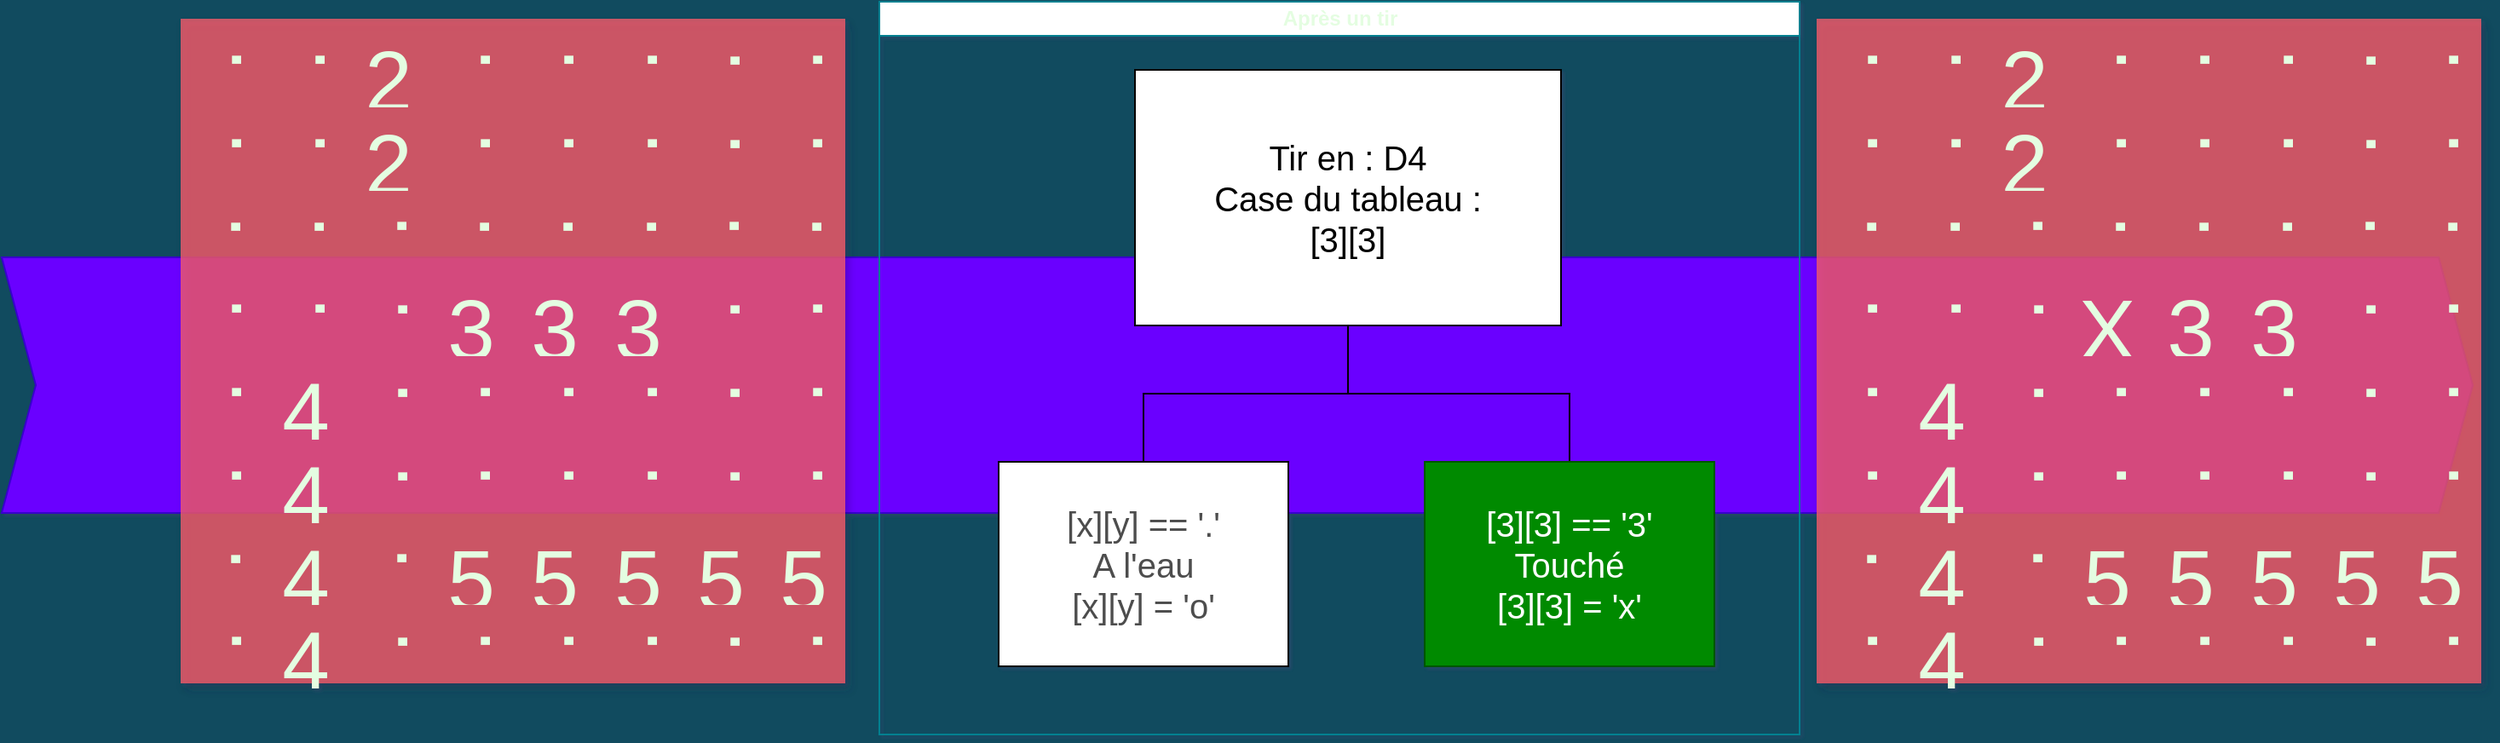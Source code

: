 <mxfile version="14.1.8" type="github">
  <diagram id="xuc4DWIO_O0dBoMzTeBS" name="Page-1">
    <mxGraphModel dx="3122" dy="776" grid="1" gridSize="10" guides="1" tooltips="1" connect="1" arrows="1" fold="1" page="1" pageScale="1" pageWidth="850" pageHeight="1100" background="#114B5F" math="1" shadow="1">
      <root>
        <mxCell id="0" />
        <mxCell id="1" parent="0" />
        <mxCell id="IKa5RHeawWwGmrkT48Z7-75" value="" style="shape=step;perimeter=stepPerimeter;whiteSpace=wrap;html=1;fixedSize=1;fontColor=#ffffff;fillColor=#6a00ff;strokeColor=#3700CC;" parent="1" vertex="1">
          <mxGeometry x="-925" y="160" width="1450" height="150" as="geometry" />
        </mxCell>
        <mxCell id="qB2Rg0o0fhjjosjWZkIm-90" value="Après un tir" style="swimlane;html=1;startSize=20;horizontal=1;containerType=tree;newEdgeStyle={&quot;edgeStyle&quot;:&quot;elbowEdgeStyle&quot;,&quot;startArrow&quot;:&quot;none&quot;,&quot;endArrow&quot;:&quot;none&quot;};rounded=0;sketch=0;strokeColor=#028090;fontColor=#E4FDE1;glass=0;noLabel=0;" parent="1" vertex="1">
          <mxGeometry x="-410" y="10" width="540" height="430" as="geometry">
            <mxRectangle x="510" y="60" width="80" height="20" as="alternateBounds" />
          </mxGeometry>
        </mxCell>
        <mxCell id="qB2Rg0o0fhjjosjWZkIm-91" value="" style="edgeStyle=elbowEdgeStyle;elbow=vertical;startArrow=none;endArrow=none;rounded=0;" parent="qB2Rg0o0fhjjosjWZkIm-90" source="qB2Rg0o0fhjjosjWZkIm-93" target="qB2Rg0o0fhjjosjWZkIm-94" edge="1">
          <mxGeometry relative="1" as="geometry" />
        </mxCell>
        <mxCell id="qB2Rg0o0fhjjosjWZkIm-92" value="" style="edgeStyle=elbowEdgeStyle;elbow=vertical;startArrow=none;endArrow=none;rounded=0;" parent="qB2Rg0o0fhjjosjWZkIm-90" source="qB2Rg0o0fhjjosjWZkIm-93" target="qB2Rg0o0fhjjosjWZkIm-95" edge="1">
          <mxGeometry relative="1" as="geometry" />
        </mxCell>
        <UserObject label="&lt;div style=&quot;font-size: 20px&quot;&gt;Tir en : D4&lt;br style=&quot;font-size: 20px&quot;&gt;&lt;/div&gt;&lt;div style=&quot;font-size: 20px&quot;&gt;Case du tableau :&lt;/div&gt;&lt;div style=&quot;font-size: 20px&quot;&gt;[3][3]&lt;br style=&quot;font-size: 20px&quot;&gt;&lt;/div&gt;" treeRoot="1" id="qB2Rg0o0fhjjosjWZkIm-93">
          <mxCell style="whiteSpace=wrap;html=1;align=center;treeFolding=1;treeMoving=1;newEdgeStyle={&quot;edgeStyle&quot;:&quot;elbowEdgeStyle&quot;,&quot;startArrow&quot;:&quot;none&quot;,&quot;endArrow&quot;:&quot;none&quot;};fontSize=20;" parent="qB2Rg0o0fhjjosjWZkIm-90" vertex="1">
            <mxGeometry x="150" y="40" width="250" height="150" as="geometry" />
          </mxCell>
        </UserObject>
        <mxCell id="qB2Rg0o0fhjjosjWZkIm-94" value="&lt;div style=&quot;font-size: 20px&quot;&gt;[x][y] == &#39;.&#39;&lt;br style=&quot;font-size: 20px&quot;&gt;&lt;/div&gt;&lt;div style=&quot;font-size: 20px&quot;&gt;A l&#39;eau&lt;br&gt;&lt;/div&gt;&lt;div&gt;[x][y] = &#39;o&#39;&lt;br&gt;&lt;/div&gt;" style="whiteSpace=wrap;html=1;align=center;verticalAlign=middle;treeFolding=1;treeMoving=1;newEdgeStyle={&quot;edgeStyle&quot;:&quot;elbowEdgeStyle&quot;,&quot;startArrow&quot;:&quot;none&quot;,&quot;endArrow&quot;:&quot;none&quot;};fontSize=20;fontColor=#4D4D4D;" parent="qB2Rg0o0fhjjosjWZkIm-90" vertex="1">
          <mxGeometry x="70" y="270" width="170" height="120" as="geometry" />
        </mxCell>
        <mxCell id="qB2Rg0o0fhjjosjWZkIm-95" value="&lt;div style=&quot;font-size: 20px&quot;&gt;[3][3] == &#39;3&#39;&lt;br style=&quot;font-size: 20px&quot;&gt;&lt;/div&gt;&lt;div style=&quot;font-size: 20px&quot;&gt;Touché&lt;/div&gt;&lt;div&gt;[3][3] = &#39;x&#39;&lt;br&gt;&lt;/div&gt;" style="whiteSpace=wrap;html=1;align=center;verticalAlign=middle;treeFolding=1;treeMoving=1;newEdgeStyle={&quot;edgeStyle&quot;:&quot;elbowEdgeStyle&quot;,&quot;startArrow&quot;:&quot;none&quot;,&quot;endArrow&quot;:&quot;none&quot;};fillColor=#008a00;strokeColor=#005700;fontColor=#ffffff;fontSize=20;" parent="qB2Rg0o0fhjjosjWZkIm-90" vertex="1">
          <mxGeometry x="320" y="270" width="170" height="120" as="geometry" />
        </mxCell>
        <mxCell id="IKa5RHeawWwGmrkT48Z7-1" value="" style="shape=table;html=1;whiteSpace=wrap;startSize=0;container=1;collapsible=0;childLayout=tableLayout;perimeter=rectanglePerimeter;swimlaneFillColor=none;rounded=1;shadow=1;sketch=0;opacity=80;fontSize=50;direction=north;flipH=0;flipV=0;verticalAlign=middle;labelPosition=center;verticalLabelPosition=middle;align=center;horizontal=0;spacingTop=-15;fillColor=#F45B69;fontColor=#E4FDE1;strokeColor=none;" parent="1" vertex="1">
          <mxGeometry x="140" y="20" width="390" height="390" as="geometry" />
        </mxCell>
        <mxCell id="IKa5RHeawWwGmrkT48Z7-2" value="" style="shape=partialRectangle;html=1;whiteSpace=wrap;collapsible=0;dropTarget=0;pointerEvents=0;fillColor=none;top=0;left=0;bottom=0;right=0;points=[[0,0.5],[1,0.5]];portConstraint=eastwest;fontSize=50;direction=north;flipH=0;flipV=0;verticalAlign=middle;labelPosition=center;verticalLabelPosition=middle;align=center;horizontal=0;spacingTop=-15;strokeColor=#028090;fontColor=#E4FDE1;" parent="IKa5RHeawWwGmrkT48Z7-1" vertex="1">
          <mxGeometry width="390" height="49" as="geometry" />
        </mxCell>
        <mxCell id="IKa5RHeawWwGmrkT48Z7-3" value="." style="shape=partialRectangle;html=1;whiteSpace=wrap;connectable=0;overflow=hidden;fillColor=none;top=0;left=0;bottom=0;right=0;fontSize=50;direction=north;flipH=0;flipV=0;verticalAlign=middle;labelPosition=center;verticalLabelPosition=middle;align=center;horizontal=0;spacingTop=-15;strokeColor=#028090;fontColor=#E4FDE1;" parent="IKa5RHeawWwGmrkT48Z7-2" vertex="1">
          <mxGeometry width="49" height="49" as="geometry" />
        </mxCell>
        <mxCell id="IKa5RHeawWwGmrkT48Z7-4" value="." style="shape=partialRectangle;html=1;whiteSpace=wrap;connectable=0;overflow=hidden;fillColor=none;top=0;left=0;bottom=0;right=0;fontSize=50;direction=north;flipH=0;flipV=0;verticalAlign=middle;labelPosition=center;verticalLabelPosition=middle;align=center;horizontal=0;spacingTop=-15;strokeColor=#028090;fontColor=#E4FDE1;" parent="IKa5RHeawWwGmrkT48Z7-2" vertex="1">
          <mxGeometry x="49" width="49" height="49" as="geometry" />
        </mxCell>
        <mxCell id="IKa5RHeawWwGmrkT48Z7-5" value="2" style="shape=partialRectangle;html=1;whiteSpace=wrap;connectable=0;overflow=hidden;fillColor=none;top=0;left=0;bottom=0;right=0;fontSize=50;direction=north;flipH=0;flipV=0;verticalAlign=top;labelPosition=center;verticalLabelPosition=middle;align=center;horizontal=1;spacingTop=0;strokeColor=#028090;fontColor=#E4FDE1;" parent="IKa5RHeawWwGmrkT48Z7-2" vertex="1">
          <mxGeometry x="98" width="48" height="49" as="geometry" />
        </mxCell>
        <mxCell id="IKa5RHeawWwGmrkT48Z7-6" value="." style="shape=partialRectangle;html=1;whiteSpace=wrap;connectable=0;overflow=hidden;fillColor=none;top=0;left=0;bottom=0;right=0;fontSize=50;direction=north;flipH=0;flipV=0;verticalAlign=middle;labelPosition=center;verticalLabelPosition=middle;align=center;horizontal=0;spacingTop=-15;strokeColor=#028090;fontColor=#E4FDE1;" parent="IKa5RHeawWwGmrkT48Z7-2" vertex="1">
          <mxGeometry x="146" width="49" height="49" as="geometry" />
        </mxCell>
        <mxCell id="IKa5RHeawWwGmrkT48Z7-7" value="." style="shape=partialRectangle;html=1;whiteSpace=wrap;connectable=0;overflow=hidden;fillColor=none;top=0;left=0;bottom=0;right=0;fontSize=50;direction=north;flipH=0;flipV=0;verticalAlign=middle;labelPosition=center;verticalLabelPosition=middle;align=center;horizontal=0;spacingTop=-15;strokeColor=#028090;fontColor=#E4FDE1;" parent="IKa5RHeawWwGmrkT48Z7-2" vertex="1">
          <mxGeometry x="195" width="49" height="49" as="geometry" />
        </mxCell>
        <mxCell id="IKa5RHeawWwGmrkT48Z7-8" value="." style="shape=partialRectangle;html=1;whiteSpace=wrap;connectable=0;overflow=hidden;fillColor=none;top=0;left=0;bottom=0;right=0;fontSize=50;direction=north;flipH=0;flipV=0;verticalAlign=middle;labelPosition=center;verticalLabelPosition=middle;align=center;horizontal=0;spacingTop=-15;strokeColor=#028090;fontColor=#E4FDE1;" parent="IKa5RHeawWwGmrkT48Z7-2" vertex="1">
          <mxGeometry x="244" width="49" height="49" as="geometry" />
        </mxCell>
        <mxCell id="IKa5RHeawWwGmrkT48Z7-9" value="." style="shape=partialRectangle;html=1;whiteSpace=wrap;connectable=0;overflow=hidden;fillColor=none;top=0;left=0;bottom=0;right=0;fontSize=50;direction=north;flipH=0;flipV=0;verticalAlign=middle;labelPosition=center;verticalLabelPosition=middle;align=center;horizontal=0;spacingTop=-15;strokeColor=#028090;fontColor=#E4FDE1;" parent="IKa5RHeawWwGmrkT48Z7-2" vertex="1">
          <mxGeometry x="293" width="48" height="49" as="geometry" />
        </mxCell>
        <mxCell id="IKa5RHeawWwGmrkT48Z7-10" value="." style="shape=partialRectangle;html=1;whiteSpace=wrap;connectable=0;overflow=hidden;fillColor=none;top=0;left=0;bottom=0;right=0;fontSize=50;direction=north;flipH=0;flipV=0;verticalAlign=middle;labelPosition=center;verticalLabelPosition=middle;align=center;horizontal=0;spacingTop=-15;strokeColor=#028090;fontColor=#E4FDE1;" parent="IKa5RHeawWwGmrkT48Z7-2" vertex="1">
          <mxGeometry x="341" width="49" height="49" as="geometry" />
        </mxCell>
        <mxCell id="IKa5RHeawWwGmrkT48Z7-11" value="" style="shape=partialRectangle;html=1;whiteSpace=wrap;collapsible=0;dropTarget=0;pointerEvents=0;fillColor=none;top=0;left=0;bottom=0;right=0;points=[[0,0.5],[1,0.5]];portConstraint=eastwest;fontSize=50;direction=north;flipH=0;flipV=0;verticalAlign=middle;labelPosition=center;verticalLabelPosition=middle;align=center;horizontal=0;spacingTop=-15;strokeColor=#028090;fontColor=#E4FDE1;" parent="IKa5RHeawWwGmrkT48Z7-1" vertex="1">
          <mxGeometry y="49" width="390" height="49" as="geometry" />
        </mxCell>
        <mxCell id="IKa5RHeawWwGmrkT48Z7-12" value="." style="shape=partialRectangle;html=1;whiteSpace=wrap;connectable=0;overflow=hidden;fillColor=none;top=0;left=0;bottom=0;right=0;fontSize=50;direction=north;flipH=0;flipV=0;verticalAlign=middle;labelPosition=center;verticalLabelPosition=middle;align=center;horizontal=0;spacingTop=-15;strokeColor=#028090;fontColor=#E4FDE1;" parent="IKa5RHeawWwGmrkT48Z7-11" vertex="1">
          <mxGeometry width="49" height="49" as="geometry" />
        </mxCell>
        <mxCell id="IKa5RHeawWwGmrkT48Z7-13" value="." style="shape=partialRectangle;html=1;whiteSpace=wrap;connectable=0;overflow=hidden;fillColor=none;top=0;left=0;bottom=0;right=0;fontSize=50;direction=north;flipH=0;flipV=0;verticalAlign=middle;labelPosition=center;verticalLabelPosition=middle;align=center;horizontal=0;spacingTop=-15;strokeColor=#028090;fontColor=#E4FDE1;" parent="IKa5RHeawWwGmrkT48Z7-11" vertex="1">
          <mxGeometry x="49" width="49" height="49" as="geometry" />
        </mxCell>
        <mxCell id="IKa5RHeawWwGmrkT48Z7-14" value="2" style="shape=partialRectangle;html=1;whiteSpace=wrap;connectable=0;overflow=hidden;fillColor=none;top=0;left=0;bottom=0;right=0;fontSize=50;direction=north;flipH=0;flipV=0;verticalAlign=top;labelPosition=center;verticalLabelPosition=middle;align=center;horizontal=1;spacingTop=0;strokeColor=#028090;fontColor=#E4FDE1;" parent="IKa5RHeawWwGmrkT48Z7-11" vertex="1">
          <mxGeometry x="98" width="48" height="49" as="geometry" />
        </mxCell>
        <mxCell id="IKa5RHeawWwGmrkT48Z7-15" value="." style="shape=partialRectangle;html=1;whiteSpace=wrap;connectable=0;overflow=hidden;fillColor=none;top=0;left=0;bottom=0;right=0;fontSize=50;direction=north;flipH=0;flipV=0;verticalAlign=middle;labelPosition=center;verticalLabelPosition=middle;align=center;horizontal=0;spacingTop=-15;strokeColor=#028090;fontColor=#E4FDE1;" parent="IKa5RHeawWwGmrkT48Z7-11" vertex="1">
          <mxGeometry x="146" width="49" height="49" as="geometry" />
        </mxCell>
        <mxCell id="IKa5RHeawWwGmrkT48Z7-16" value="." style="shape=partialRectangle;html=1;whiteSpace=wrap;connectable=0;overflow=hidden;fillColor=none;top=0;left=0;bottom=0;right=0;fontSize=50;direction=north;flipH=0;flipV=0;verticalAlign=middle;labelPosition=center;verticalLabelPosition=middle;align=center;horizontal=0;spacingTop=-15;strokeColor=#028090;fontColor=#E4FDE1;" parent="IKa5RHeawWwGmrkT48Z7-11" vertex="1">
          <mxGeometry x="195" width="49" height="49" as="geometry" />
        </mxCell>
        <mxCell id="IKa5RHeawWwGmrkT48Z7-17" value="." style="shape=partialRectangle;html=1;whiteSpace=wrap;connectable=0;overflow=hidden;fillColor=none;top=0;left=0;bottom=0;right=0;fontSize=50;direction=north;flipH=0;flipV=0;verticalAlign=middle;labelPosition=center;verticalLabelPosition=middle;align=center;horizontal=0;spacingTop=-15;strokeColor=#028090;fontColor=#E4FDE1;" parent="IKa5RHeawWwGmrkT48Z7-11" vertex="1">
          <mxGeometry x="244" width="49" height="49" as="geometry" />
        </mxCell>
        <mxCell id="IKa5RHeawWwGmrkT48Z7-18" value="." style="shape=partialRectangle;html=1;whiteSpace=wrap;connectable=0;overflow=hidden;fillColor=none;top=0;left=0;bottom=0;right=0;fontSize=50;direction=north;flipH=0;flipV=0;verticalAlign=middle;labelPosition=center;verticalLabelPosition=middle;align=center;horizontal=0;spacingTop=-15;strokeColor=#028090;fontColor=#E4FDE1;" parent="IKa5RHeawWwGmrkT48Z7-11" vertex="1">
          <mxGeometry x="293" width="48" height="49" as="geometry" />
        </mxCell>
        <mxCell id="IKa5RHeawWwGmrkT48Z7-19" value="." style="shape=partialRectangle;html=1;whiteSpace=wrap;connectable=0;overflow=hidden;fillColor=none;top=0;left=0;bottom=0;right=0;fontSize=50;direction=north;flipH=0;flipV=0;verticalAlign=middle;labelPosition=center;verticalLabelPosition=middle;align=center;horizontal=0;spacingTop=-15;strokeColor=#028090;fontColor=#E4FDE1;" parent="IKa5RHeawWwGmrkT48Z7-11" vertex="1">
          <mxGeometry x="341" width="49" height="49" as="geometry" />
        </mxCell>
        <mxCell id="IKa5RHeawWwGmrkT48Z7-20" value="" style="shape=partialRectangle;html=1;whiteSpace=wrap;collapsible=0;dropTarget=0;pointerEvents=0;fillColor=none;top=0;left=0;bottom=0;right=0;points=[[0,0.5],[1,0.5]];portConstraint=eastwest;fontSize=50;direction=north;flipH=0;flipV=0;verticalAlign=middle;labelPosition=center;verticalLabelPosition=middle;align=center;horizontal=0;spacingTop=-15;strokeColor=#028090;fontColor=#E4FDE1;" parent="IKa5RHeawWwGmrkT48Z7-1" vertex="1">
          <mxGeometry y="98" width="390" height="48" as="geometry" />
        </mxCell>
        <mxCell id="IKa5RHeawWwGmrkT48Z7-21" value="." style="shape=partialRectangle;html=1;whiteSpace=wrap;connectable=0;overflow=hidden;fillColor=none;top=0;left=0;bottom=0;right=0;fontSize=50;direction=north;flipH=0;flipV=0;verticalAlign=middle;labelPosition=center;verticalLabelPosition=middle;align=center;horizontal=0;spacingTop=-15;strokeColor=#028090;fontColor=#E4FDE1;" parent="IKa5RHeawWwGmrkT48Z7-20" vertex="1">
          <mxGeometry width="49" height="48" as="geometry" />
        </mxCell>
        <mxCell id="IKa5RHeawWwGmrkT48Z7-22" value="." style="shape=partialRectangle;html=1;whiteSpace=wrap;connectable=0;overflow=hidden;fillColor=none;top=0;left=0;bottom=0;right=0;fontSize=50;direction=north;flipH=0;flipV=0;verticalAlign=middle;labelPosition=center;verticalLabelPosition=middle;align=center;horizontal=0;spacingTop=-15;strokeColor=#028090;fontColor=#E4FDE1;" parent="IKa5RHeawWwGmrkT48Z7-20" vertex="1">
          <mxGeometry x="49" width="49" height="48" as="geometry" />
        </mxCell>
        <mxCell id="IKa5RHeawWwGmrkT48Z7-23" value="." style="shape=partialRectangle;html=1;whiteSpace=wrap;connectable=0;overflow=hidden;fillColor=none;top=0;left=0;bottom=0;right=0;fontSize=50;direction=north;flipH=0;flipV=0;verticalAlign=middle;labelPosition=center;verticalLabelPosition=middle;align=center;horizontal=0;spacingTop=-15;strokeColor=#028090;fontColor=#E4FDE1;" parent="IKa5RHeawWwGmrkT48Z7-20" vertex="1">
          <mxGeometry x="98" width="48" height="48" as="geometry" />
        </mxCell>
        <mxCell id="IKa5RHeawWwGmrkT48Z7-24" value="." style="shape=partialRectangle;html=1;whiteSpace=wrap;connectable=0;overflow=hidden;fillColor=none;top=0;left=0;bottom=0;right=0;fontSize=50;direction=north;flipH=0;flipV=0;verticalAlign=middle;labelPosition=center;verticalLabelPosition=middle;align=center;horizontal=0;spacingTop=-15;strokeColor=#028090;fontColor=#E4FDE1;" parent="IKa5RHeawWwGmrkT48Z7-20" vertex="1">
          <mxGeometry x="146" width="49" height="48" as="geometry" />
        </mxCell>
        <mxCell id="IKa5RHeawWwGmrkT48Z7-25" value="." style="shape=partialRectangle;html=1;whiteSpace=wrap;connectable=0;overflow=hidden;fillColor=none;top=0;left=0;bottom=0;right=0;fontSize=50;direction=north;flipH=0;flipV=0;verticalAlign=middle;labelPosition=center;verticalLabelPosition=middle;align=center;horizontal=0;spacingTop=-15;strokeColor=#028090;fontColor=#E4FDE1;" parent="IKa5RHeawWwGmrkT48Z7-20" vertex="1">
          <mxGeometry x="195" width="49" height="48" as="geometry" />
        </mxCell>
        <mxCell id="IKa5RHeawWwGmrkT48Z7-26" value="." style="shape=partialRectangle;html=1;whiteSpace=wrap;connectable=0;overflow=hidden;fillColor=none;top=0;left=0;bottom=0;right=0;fontSize=50;direction=north;flipH=0;flipV=0;verticalAlign=middle;labelPosition=center;verticalLabelPosition=middle;align=center;horizontal=0;spacingTop=-15;strokeColor=#028090;fontColor=#E4FDE1;" parent="IKa5RHeawWwGmrkT48Z7-20" vertex="1">
          <mxGeometry x="244" width="49" height="48" as="geometry" />
        </mxCell>
        <mxCell id="IKa5RHeawWwGmrkT48Z7-27" value="." style="shape=partialRectangle;html=1;whiteSpace=wrap;connectable=0;overflow=hidden;fillColor=none;top=0;left=0;bottom=0;right=0;fontSize=50;direction=north;flipH=0;flipV=0;verticalAlign=middle;labelPosition=center;verticalLabelPosition=middle;align=center;horizontal=0;spacingTop=-15;strokeColor=#028090;fontColor=#E4FDE1;" parent="IKa5RHeawWwGmrkT48Z7-20" vertex="1">
          <mxGeometry x="293" width="48" height="48" as="geometry" />
        </mxCell>
        <mxCell id="IKa5RHeawWwGmrkT48Z7-28" value="." style="shape=partialRectangle;html=1;whiteSpace=wrap;connectable=0;overflow=hidden;fillColor=none;top=0;left=0;bottom=0;right=0;fontSize=50;direction=north;flipH=0;flipV=0;verticalAlign=middle;labelPosition=center;verticalLabelPosition=middle;align=center;horizontal=0;spacingTop=-15;strokeColor=#028090;fontColor=#E4FDE1;" parent="IKa5RHeawWwGmrkT48Z7-20" vertex="1">
          <mxGeometry x="341" width="49" height="48" as="geometry" />
        </mxCell>
        <mxCell id="IKa5RHeawWwGmrkT48Z7-29" value="" style="shape=partialRectangle;html=1;whiteSpace=wrap;collapsible=0;dropTarget=0;pointerEvents=0;fillColor=none;top=0;left=0;bottom=0;right=0;points=[[0,0.5],[1,0.5]];portConstraint=eastwest;fontSize=50;direction=north;flipH=0;flipV=0;verticalAlign=middle;labelPosition=center;verticalLabelPosition=middle;align=center;horizontal=0;spacingTop=-15;strokeColor=#028090;fontColor=#E4FDE1;" parent="IKa5RHeawWwGmrkT48Z7-1" vertex="1">
          <mxGeometry y="146" width="390" height="49" as="geometry" />
        </mxCell>
        <mxCell id="IKa5RHeawWwGmrkT48Z7-30" value="." style="shape=partialRectangle;html=1;whiteSpace=wrap;connectable=0;overflow=hidden;fillColor=none;top=0;left=0;bottom=0;right=0;fontSize=50;direction=north;flipH=0;flipV=0;verticalAlign=middle;labelPosition=center;verticalLabelPosition=middle;align=center;horizontal=0;spacingTop=-15;strokeColor=#028090;fontColor=#E4FDE1;" parent="IKa5RHeawWwGmrkT48Z7-29" vertex="1">
          <mxGeometry width="49" height="49" as="geometry" />
        </mxCell>
        <mxCell id="IKa5RHeawWwGmrkT48Z7-31" value="." style="shape=partialRectangle;html=1;whiteSpace=wrap;connectable=0;overflow=hidden;fillColor=none;top=0;left=0;bottom=0;right=0;fontSize=50;direction=north;flipH=0;flipV=0;verticalAlign=middle;labelPosition=center;verticalLabelPosition=middle;align=center;horizontal=0;spacingTop=-15;strokeColor=#028090;fontColor=#E4FDE1;" parent="IKa5RHeawWwGmrkT48Z7-29" vertex="1">
          <mxGeometry x="49" width="49" height="49" as="geometry" />
        </mxCell>
        <mxCell id="IKa5RHeawWwGmrkT48Z7-32" value="." style="shape=partialRectangle;html=1;whiteSpace=wrap;connectable=0;overflow=hidden;fillColor=none;top=0;left=0;bottom=0;right=0;fontSize=50;direction=north;flipH=0;flipV=0;verticalAlign=middle;labelPosition=center;verticalLabelPosition=middle;align=center;horizontal=0;spacingTop=-15;strokeColor=#028090;fontColor=#E4FDE1;" parent="IKa5RHeawWwGmrkT48Z7-29" vertex="1">
          <mxGeometry x="98" width="48" height="49" as="geometry" />
        </mxCell>
        <mxCell id="IKa5RHeawWwGmrkT48Z7-33" value="X" style="shape=partialRectangle;html=1;whiteSpace=wrap;connectable=0;overflow=hidden;fillColor=none;top=0;left=0;bottom=0;right=0;fontSize=50;direction=north;flipH=0;flipV=0;verticalAlign=top;labelPosition=center;verticalLabelPosition=middle;align=center;horizontal=1;spacingTop=0;strokeColor=#028090;fontColor=#E4FDE1;" parent="IKa5RHeawWwGmrkT48Z7-29" vertex="1">
          <mxGeometry x="146" width="49" height="49" as="geometry" />
        </mxCell>
        <mxCell id="IKa5RHeawWwGmrkT48Z7-34" value="3" style="shape=partialRectangle;html=1;whiteSpace=wrap;connectable=0;overflow=hidden;fillColor=none;top=0;left=0;bottom=0;right=0;fontSize=50;direction=north;flipH=0;flipV=0;verticalAlign=top;labelPosition=center;verticalLabelPosition=middle;align=center;horizontal=1;spacingTop=0;strokeColor=#028090;fontColor=#E4FDE1;" parent="IKa5RHeawWwGmrkT48Z7-29" vertex="1">
          <mxGeometry x="195" width="49" height="49" as="geometry" />
        </mxCell>
        <mxCell id="IKa5RHeawWwGmrkT48Z7-35" value="3" style="shape=partialRectangle;html=1;whiteSpace=wrap;connectable=0;overflow=hidden;fillColor=none;top=0;left=0;bottom=0;right=0;fontSize=50;direction=north;flipH=0;flipV=0;verticalAlign=top;labelPosition=center;verticalLabelPosition=middle;align=center;horizontal=1;spacingTop=0;strokeColor=#028090;fontColor=#E4FDE1;" parent="IKa5RHeawWwGmrkT48Z7-29" vertex="1">
          <mxGeometry x="244" width="49" height="49" as="geometry" />
        </mxCell>
        <mxCell id="IKa5RHeawWwGmrkT48Z7-36" value="." style="shape=partialRectangle;html=1;whiteSpace=wrap;connectable=0;overflow=hidden;fillColor=none;top=0;left=0;bottom=0;right=0;fontSize=50;direction=north;flipH=0;flipV=0;verticalAlign=middle;labelPosition=center;verticalLabelPosition=middle;align=center;horizontal=0;spacingTop=-15;strokeColor=#028090;fontColor=#E4FDE1;" parent="IKa5RHeawWwGmrkT48Z7-29" vertex="1">
          <mxGeometry x="293" width="48" height="49" as="geometry" />
        </mxCell>
        <mxCell id="IKa5RHeawWwGmrkT48Z7-37" value="." style="shape=partialRectangle;html=1;whiteSpace=wrap;connectable=0;overflow=hidden;fillColor=none;top=0;left=0;bottom=0;right=0;fontSize=50;direction=north;flipH=0;flipV=0;verticalAlign=middle;labelPosition=center;verticalLabelPosition=middle;align=center;horizontal=0;spacingTop=-15;strokeColor=#028090;fontColor=#E4FDE1;" parent="IKa5RHeawWwGmrkT48Z7-29" vertex="1">
          <mxGeometry x="341" width="49" height="49" as="geometry" />
        </mxCell>
        <mxCell id="IKa5RHeawWwGmrkT48Z7-38" value="" style="shape=partialRectangle;html=1;whiteSpace=wrap;collapsible=0;dropTarget=0;pointerEvents=0;fillColor=none;top=0;left=0;bottom=0;right=0;points=[[0,0.5],[1,0.5]];portConstraint=eastwest;fontSize=50;direction=north;flipH=0;flipV=0;verticalAlign=middle;labelPosition=center;verticalLabelPosition=middle;align=center;horizontal=0;spacingTop=-15;strokeColor=#028090;fontColor=#E4FDE1;" parent="IKa5RHeawWwGmrkT48Z7-1" vertex="1">
          <mxGeometry y="195" width="390" height="49" as="geometry" />
        </mxCell>
        <mxCell id="IKa5RHeawWwGmrkT48Z7-39" value="." style="shape=partialRectangle;html=1;whiteSpace=wrap;connectable=0;overflow=hidden;fillColor=none;top=0;left=0;bottom=0;right=0;fontSize=50;direction=north;flipH=0;flipV=0;verticalAlign=middle;labelPosition=center;verticalLabelPosition=middle;align=center;horizontal=0;spacingTop=-15;strokeColor=#028090;fontColor=#E4FDE1;" parent="IKa5RHeawWwGmrkT48Z7-38" vertex="1">
          <mxGeometry width="49" height="49" as="geometry" />
        </mxCell>
        <mxCell id="IKa5RHeawWwGmrkT48Z7-40" value="4" style="shape=partialRectangle;html=1;whiteSpace=wrap;connectable=0;overflow=hidden;fillColor=none;top=0;left=0;bottom=0;right=0;fontSize=50;direction=north;flipH=0;flipV=0;verticalAlign=top;labelPosition=center;verticalLabelPosition=middle;align=center;horizontal=1;spacingTop=0;strokeColor=#028090;fontColor=#E4FDE1;" parent="IKa5RHeawWwGmrkT48Z7-38" vertex="1">
          <mxGeometry x="49" width="49" height="49" as="geometry" />
        </mxCell>
        <mxCell id="IKa5RHeawWwGmrkT48Z7-41" value="." style="shape=partialRectangle;html=1;whiteSpace=wrap;connectable=0;overflow=hidden;fillColor=none;top=0;left=0;bottom=0;right=0;fontSize=50;direction=north;flipH=0;flipV=0;verticalAlign=middle;labelPosition=center;verticalLabelPosition=middle;align=center;horizontal=0;spacingTop=-15;strokeColor=#028090;fontColor=#E4FDE1;" parent="IKa5RHeawWwGmrkT48Z7-38" vertex="1">
          <mxGeometry x="98" width="48" height="49" as="geometry" />
        </mxCell>
        <mxCell id="IKa5RHeawWwGmrkT48Z7-42" value="." style="shape=partialRectangle;html=1;whiteSpace=wrap;connectable=0;overflow=hidden;fillColor=none;top=0;left=0;bottom=0;right=0;fontSize=50;direction=north;flipH=0;flipV=0;verticalAlign=middle;labelPosition=center;verticalLabelPosition=middle;align=center;horizontal=0;spacingTop=-15;strokeColor=#028090;fontColor=#E4FDE1;" parent="IKa5RHeawWwGmrkT48Z7-38" vertex="1">
          <mxGeometry x="146" width="49" height="49" as="geometry" />
        </mxCell>
        <mxCell id="IKa5RHeawWwGmrkT48Z7-43" value="." style="shape=partialRectangle;html=1;whiteSpace=wrap;connectable=0;overflow=hidden;fillColor=none;top=0;left=0;bottom=0;right=0;fontSize=50;direction=north;flipH=0;flipV=0;verticalAlign=middle;labelPosition=center;verticalLabelPosition=middle;align=center;horizontal=0;spacingTop=-15;strokeColor=#028090;fontColor=#E4FDE1;" parent="IKa5RHeawWwGmrkT48Z7-38" vertex="1">
          <mxGeometry x="195" width="49" height="49" as="geometry" />
        </mxCell>
        <mxCell id="IKa5RHeawWwGmrkT48Z7-44" value="." style="shape=partialRectangle;html=1;whiteSpace=wrap;connectable=0;overflow=hidden;fillColor=none;top=0;left=0;bottom=0;right=0;fontSize=50;direction=north;flipH=0;flipV=0;verticalAlign=middle;labelPosition=center;verticalLabelPosition=middle;align=center;horizontal=0;spacingTop=-15;strokeColor=#028090;fontColor=#E4FDE1;" parent="IKa5RHeawWwGmrkT48Z7-38" vertex="1">
          <mxGeometry x="244" width="49" height="49" as="geometry" />
        </mxCell>
        <mxCell id="IKa5RHeawWwGmrkT48Z7-45" value="." style="shape=partialRectangle;html=1;whiteSpace=wrap;connectable=0;overflow=hidden;fillColor=none;top=0;left=0;bottom=0;right=0;fontSize=50;direction=north;flipH=0;flipV=0;verticalAlign=middle;labelPosition=center;verticalLabelPosition=middle;align=center;horizontal=0;spacingTop=-15;strokeColor=#028090;fontColor=#E4FDE1;" parent="IKa5RHeawWwGmrkT48Z7-38" vertex="1">
          <mxGeometry x="293" width="48" height="49" as="geometry" />
        </mxCell>
        <mxCell id="IKa5RHeawWwGmrkT48Z7-46" value="." style="shape=partialRectangle;html=1;whiteSpace=wrap;connectable=0;overflow=hidden;fillColor=none;top=0;left=0;bottom=0;right=0;fontSize=50;direction=north;flipH=0;flipV=0;verticalAlign=middle;labelPosition=center;verticalLabelPosition=middle;align=center;horizontal=0;spacingTop=-15;strokeColor=#028090;fontColor=#E4FDE1;" parent="IKa5RHeawWwGmrkT48Z7-38" vertex="1">
          <mxGeometry x="341" width="49" height="49" as="geometry" />
        </mxCell>
        <mxCell id="IKa5RHeawWwGmrkT48Z7-47" value="" style="shape=partialRectangle;html=1;whiteSpace=wrap;collapsible=0;dropTarget=0;pointerEvents=0;fillColor=none;top=0;left=0;bottom=0;right=0;points=[[0,0.5],[1,0.5]];portConstraint=eastwest;fontSize=50;direction=north;flipH=0;flipV=0;verticalAlign=middle;labelPosition=center;verticalLabelPosition=middle;align=center;horizontal=0;spacingTop=-15;strokeColor=#028090;fontColor=#E4FDE1;" parent="IKa5RHeawWwGmrkT48Z7-1" vertex="1">
          <mxGeometry y="244" width="390" height="49" as="geometry" />
        </mxCell>
        <mxCell id="IKa5RHeawWwGmrkT48Z7-48" value="." style="shape=partialRectangle;html=1;whiteSpace=wrap;connectable=0;overflow=hidden;fillColor=none;top=0;left=0;bottom=0;right=0;fontSize=50;direction=north;flipH=0;flipV=0;verticalAlign=middle;labelPosition=center;verticalLabelPosition=middle;align=center;horizontal=0;spacingTop=-15;strokeColor=#028090;fontColor=#E4FDE1;" parent="IKa5RHeawWwGmrkT48Z7-47" vertex="1">
          <mxGeometry width="49" height="49" as="geometry" />
        </mxCell>
        <mxCell id="IKa5RHeawWwGmrkT48Z7-49" value="4" style="shape=partialRectangle;html=1;whiteSpace=wrap;connectable=0;overflow=hidden;fillColor=none;top=0;left=0;bottom=0;right=0;fontSize=50;direction=north;flipH=0;flipV=0;verticalAlign=top;labelPosition=center;verticalLabelPosition=middle;align=center;horizontal=1;spacingTop=0;strokeColor=#028090;fontColor=#E4FDE1;" parent="IKa5RHeawWwGmrkT48Z7-47" vertex="1">
          <mxGeometry x="49" width="49" height="49" as="geometry" />
        </mxCell>
        <mxCell id="IKa5RHeawWwGmrkT48Z7-50" value="." style="shape=partialRectangle;html=1;whiteSpace=wrap;connectable=0;overflow=hidden;fillColor=none;top=0;left=0;bottom=0;right=0;fontSize=50;direction=north;flipH=0;flipV=0;verticalAlign=middle;labelPosition=center;verticalLabelPosition=middle;align=center;horizontal=0;spacingTop=-15;strokeColor=#028090;fontColor=#E4FDE1;" parent="IKa5RHeawWwGmrkT48Z7-47" vertex="1">
          <mxGeometry x="98" width="48" height="49" as="geometry" />
        </mxCell>
        <mxCell id="IKa5RHeawWwGmrkT48Z7-51" value="." style="shape=partialRectangle;html=1;whiteSpace=wrap;connectable=0;overflow=hidden;fillColor=none;top=0;left=0;bottom=0;right=0;fontSize=50;direction=north;flipH=0;flipV=0;verticalAlign=middle;labelPosition=center;verticalLabelPosition=middle;align=center;horizontal=0;spacingTop=-15;strokeColor=#028090;fontColor=#E4FDE1;" parent="IKa5RHeawWwGmrkT48Z7-47" vertex="1">
          <mxGeometry x="146" width="49" height="49" as="geometry" />
        </mxCell>
        <mxCell id="IKa5RHeawWwGmrkT48Z7-52" value="." style="shape=partialRectangle;html=1;whiteSpace=wrap;connectable=0;overflow=hidden;fillColor=none;top=0;left=0;bottom=0;right=0;fontSize=50;direction=north;flipH=0;flipV=0;verticalAlign=middle;labelPosition=center;verticalLabelPosition=middle;align=center;horizontal=0;spacingTop=-15;strokeColor=#028090;fontColor=#E4FDE1;" parent="IKa5RHeawWwGmrkT48Z7-47" vertex="1">
          <mxGeometry x="195" width="49" height="49" as="geometry" />
        </mxCell>
        <mxCell id="IKa5RHeawWwGmrkT48Z7-53" value="." style="shape=partialRectangle;html=1;whiteSpace=wrap;connectable=0;overflow=hidden;fillColor=none;top=0;left=0;bottom=0;right=0;fontSize=50;direction=north;flipH=0;flipV=0;verticalAlign=middle;labelPosition=center;verticalLabelPosition=middle;align=center;horizontal=0;spacingTop=-15;strokeColor=#028090;fontColor=#E4FDE1;" parent="IKa5RHeawWwGmrkT48Z7-47" vertex="1">
          <mxGeometry x="244" width="49" height="49" as="geometry" />
        </mxCell>
        <mxCell id="IKa5RHeawWwGmrkT48Z7-54" value="." style="shape=partialRectangle;html=1;whiteSpace=wrap;connectable=0;overflow=hidden;fillColor=none;top=0;left=0;bottom=0;right=0;fontSize=50;direction=north;flipH=0;flipV=0;verticalAlign=middle;labelPosition=center;verticalLabelPosition=middle;align=center;horizontal=0;spacingTop=-15;strokeColor=#028090;fontColor=#E4FDE1;" parent="IKa5RHeawWwGmrkT48Z7-47" vertex="1">
          <mxGeometry x="293" width="48" height="49" as="geometry" />
        </mxCell>
        <mxCell id="IKa5RHeawWwGmrkT48Z7-55" value="." style="shape=partialRectangle;html=1;whiteSpace=wrap;connectable=0;overflow=hidden;fillColor=none;top=0;left=0;bottom=0;right=0;fontSize=50;direction=north;flipH=0;flipV=0;verticalAlign=middle;labelPosition=center;verticalLabelPosition=middle;align=center;horizontal=0;spacingTop=-15;strokeColor=#028090;fontColor=#E4FDE1;" parent="IKa5RHeawWwGmrkT48Z7-47" vertex="1">
          <mxGeometry x="341" width="49" height="49" as="geometry" />
        </mxCell>
        <mxCell id="IKa5RHeawWwGmrkT48Z7-56" value="" style="shape=partialRectangle;html=1;whiteSpace=wrap;collapsible=0;dropTarget=0;pointerEvents=0;fillColor=none;top=0;left=0;bottom=0;right=0;points=[[0,0.5],[1,0.5]];portConstraint=eastwest;fontSize=50;direction=north;flipH=0;flipV=0;verticalAlign=middle;labelPosition=center;verticalLabelPosition=middle;align=center;horizontal=0;spacingTop=-15;strokeColor=#028090;fontColor=#E4FDE1;" parent="IKa5RHeawWwGmrkT48Z7-1" vertex="1">
          <mxGeometry y="293" width="390" height="48" as="geometry" />
        </mxCell>
        <mxCell id="IKa5RHeawWwGmrkT48Z7-57" value="." style="shape=partialRectangle;html=1;whiteSpace=wrap;connectable=0;overflow=hidden;fillColor=none;top=0;left=0;bottom=0;right=0;fontSize=50;direction=north;flipH=0;flipV=0;verticalAlign=middle;labelPosition=center;verticalLabelPosition=middle;align=center;horizontal=0;spacingTop=-15;strokeColor=#028090;fontColor=#E4FDE1;" parent="IKa5RHeawWwGmrkT48Z7-56" vertex="1">
          <mxGeometry width="49" height="48" as="geometry" />
        </mxCell>
        <mxCell id="IKa5RHeawWwGmrkT48Z7-58" value="4" style="shape=partialRectangle;html=1;whiteSpace=wrap;connectable=0;overflow=hidden;fillColor=none;top=0;left=0;bottom=0;right=0;fontSize=50;direction=north;flipH=0;flipV=0;verticalAlign=top;labelPosition=center;verticalLabelPosition=middle;align=center;horizontal=1;spacingTop=0;strokeColor=#028090;fontColor=#E4FDE1;" parent="IKa5RHeawWwGmrkT48Z7-56" vertex="1">
          <mxGeometry x="49" width="49" height="48" as="geometry" />
        </mxCell>
        <mxCell id="IKa5RHeawWwGmrkT48Z7-59" value="." style="shape=partialRectangle;html=1;whiteSpace=wrap;connectable=0;overflow=hidden;fillColor=none;top=0;left=0;bottom=0;right=0;fontSize=50;direction=north;flipH=0;flipV=0;verticalAlign=middle;labelPosition=center;verticalLabelPosition=middle;align=center;horizontal=0;spacingTop=-15;strokeColor=#028090;fontColor=#E4FDE1;" parent="IKa5RHeawWwGmrkT48Z7-56" vertex="1">
          <mxGeometry x="98" width="48" height="48" as="geometry" />
        </mxCell>
        <mxCell id="IKa5RHeawWwGmrkT48Z7-60" value="5" style="shape=partialRectangle;html=1;whiteSpace=wrap;connectable=0;overflow=hidden;fillColor=none;top=0;left=0;bottom=0;right=0;fontSize=50;direction=north;flipH=0;flipV=0;verticalAlign=top;labelPosition=center;verticalLabelPosition=middle;align=center;horizontal=1;spacingTop=0;strokeColor=#028090;fontColor=#E4FDE1;" parent="IKa5RHeawWwGmrkT48Z7-56" vertex="1">
          <mxGeometry x="146" width="49" height="48" as="geometry" />
        </mxCell>
        <mxCell id="IKa5RHeawWwGmrkT48Z7-61" value="5" style="shape=partialRectangle;html=1;whiteSpace=wrap;connectable=0;overflow=hidden;fillColor=none;top=0;left=0;bottom=0;right=0;fontSize=50;direction=north;flipH=0;flipV=0;verticalAlign=top;labelPosition=center;verticalLabelPosition=middle;align=center;horizontal=1;spacingTop=0;strokeColor=#028090;fontColor=#E4FDE1;" parent="IKa5RHeawWwGmrkT48Z7-56" vertex="1">
          <mxGeometry x="195" width="49" height="48" as="geometry" />
        </mxCell>
        <mxCell id="IKa5RHeawWwGmrkT48Z7-62" value="5" style="shape=partialRectangle;html=1;whiteSpace=wrap;connectable=0;overflow=hidden;fillColor=none;top=0;left=0;bottom=0;right=0;fontSize=50;direction=north;flipH=0;flipV=0;verticalAlign=top;labelPosition=center;verticalLabelPosition=middle;align=center;horizontal=1;spacingTop=0;strokeColor=#028090;fontColor=#E4FDE1;" parent="IKa5RHeawWwGmrkT48Z7-56" vertex="1">
          <mxGeometry x="244" width="49" height="48" as="geometry" />
        </mxCell>
        <mxCell id="IKa5RHeawWwGmrkT48Z7-63" value="5" style="shape=partialRectangle;html=1;whiteSpace=wrap;connectable=0;overflow=hidden;fillColor=none;top=0;left=0;bottom=0;right=0;fontSize=50;direction=north;flipH=0;flipV=0;verticalAlign=top;labelPosition=center;verticalLabelPosition=middle;align=center;horizontal=1;spacingTop=0;strokeColor=#028090;fontColor=#E4FDE1;" parent="IKa5RHeawWwGmrkT48Z7-56" vertex="1">
          <mxGeometry x="293" width="48" height="48" as="geometry" />
        </mxCell>
        <mxCell id="IKa5RHeawWwGmrkT48Z7-64" value="5" style="shape=partialRectangle;html=1;whiteSpace=wrap;connectable=0;overflow=hidden;fillColor=none;top=0;left=0;bottom=0;right=0;fontSize=50;direction=north;flipH=0;flipV=0;verticalAlign=top;labelPosition=center;verticalLabelPosition=middle;align=center;horizontal=1;spacingTop=0;strokeColor=#028090;fontColor=#E4FDE1;" parent="IKa5RHeawWwGmrkT48Z7-56" vertex="1">
          <mxGeometry x="341" width="49" height="48" as="geometry" />
        </mxCell>
        <mxCell id="IKa5RHeawWwGmrkT48Z7-65" value="" style="shape=partialRectangle;html=1;whiteSpace=wrap;collapsible=0;dropTarget=0;pointerEvents=0;fillColor=none;top=0;left=0;bottom=0;right=0;points=[[0,0.5],[1,0.5]];portConstraint=eastwest;fontSize=50;direction=north;flipH=0;flipV=0;verticalAlign=middle;labelPosition=center;verticalLabelPosition=middle;align=center;horizontal=0;spacingTop=-15;strokeColor=#028090;fontColor=#E4FDE1;" parent="IKa5RHeawWwGmrkT48Z7-1" vertex="1">
          <mxGeometry y="341" width="390" height="49" as="geometry" />
        </mxCell>
        <mxCell id="IKa5RHeawWwGmrkT48Z7-66" value="." style="shape=partialRectangle;html=1;whiteSpace=wrap;connectable=0;overflow=hidden;fillColor=none;top=0;left=0;bottom=0;right=0;fontSize=50;direction=north;flipH=0;flipV=0;verticalAlign=middle;labelPosition=center;verticalLabelPosition=middle;align=center;horizontal=0;spacingTop=-15;strokeColor=#028090;fontColor=#E4FDE1;" parent="IKa5RHeawWwGmrkT48Z7-65" vertex="1">
          <mxGeometry width="49" height="49" as="geometry" />
        </mxCell>
        <mxCell id="IKa5RHeawWwGmrkT48Z7-67" value="4" style="shape=partialRectangle;html=1;whiteSpace=wrap;connectable=0;overflow=hidden;fillColor=none;top=0;left=0;bottom=0;right=0;fontSize=50;direction=north;flipH=0;flipV=0;verticalAlign=top;labelPosition=center;verticalLabelPosition=middle;align=center;horizontal=1;spacingTop=0;strokeColor=#028090;fontColor=#E4FDE1;" parent="IKa5RHeawWwGmrkT48Z7-65" vertex="1">
          <mxGeometry x="49" width="49" height="49" as="geometry" />
        </mxCell>
        <mxCell id="IKa5RHeawWwGmrkT48Z7-68" value="." style="shape=partialRectangle;html=1;whiteSpace=wrap;connectable=0;overflow=hidden;fillColor=none;top=0;left=0;bottom=0;right=0;fontSize=50;direction=north;flipH=0;flipV=0;verticalAlign=middle;labelPosition=center;verticalLabelPosition=middle;align=center;horizontal=0;spacingTop=-15;strokeColor=#028090;fontColor=#E4FDE1;" parent="IKa5RHeawWwGmrkT48Z7-65" vertex="1">
          <mxGeometry x="98" width="48" height="49" as="geometry" />
        </mxCell>
        <mxCell id="IKa5RHeawWwGmrkT48Z7-69" value="." style="shape=partialRectangle;html=1;whiteSpace=wrap;connectable=0;overflow=hidden;fillColor=none;top=0;left=0;bottom=0;right=0;fontSize=50;direction=north;flipH=0;flipV=0;verticalAlign=middle;labelPosition=center;verticalLabelPosition=middle;align=center;horizontal=0;spacingTop=-15;strokeColor=#028090;fontColor=#E4FDE1;" parent="IKa5RHeawWwGmrkT48Z7-65" vertex="1">
          <mxGeometry x="146" width="49" height="49" as="geometry" />
        </mxCell>
        <mxCell id="IKa5RHeawWwGmrkT48Z7-70" value="." style="shape=partialRectangle;html=1;whiteSpace=wrap;connectable=0;overflow=hidden;fillColor=none;top=0;left=0;bottom=0;right=0;fontSize=50;direction=north;flipH=0;flipV=0;verticalAlign=middle;labelPosition=center;verticalLabelPosition=middle;align=center;horizontal=0;spacingTop=-15;strokeColor=#028090;fontColor=#E4FDE1;" parent="IKa5RHeawWwGmrkT48Z7-65" vertex="1">
          <mxGeometry x="195" width="49" height="49" as="geometry" />
        </mxCell>
        <mxCell id="IKa5RHeawWwGmrkT48Z7-71" value="." style="shape=partialRectangle;html=1;whiteSpace=wrap;connectable=0;overflow=hidden;fillColor=none;top=0;left=0;bottom=0;right=0;fontSize=50;direction=north;flipH=0;flipV=0;verticalAlign=middle;labelPosition=center;verticalLabelPosition=middle;align=center;horizontal=0;spacingTop=-15;strokeColor=#028090;fontColor=#E4FDE1;" parent="IKa5RHeawWwGmrkT48Z7-65" vertex="1">
          <mxGeometry x="244" width="49" height="49" as="geometry" />
        </mxCell>
        <mxCell id="IKa5RHeawWwGmrkT48Z7-72" value="." style="shape=partialRectangle;html=1;whiteSpace=wrap;connectable=0;overflow=hidden;fillColor=none;top=0;left=0;bottom=0;right=0;fontSize=50;direction=north;flipH=0;flipV=0;verticalAlign=middle;labelPosition=center;verticalLabelPosition=middle;align=center;horizontal=0;spacingTop=-15;strokeColor=#028090;fontColor=#E4FDE1;" parent="IKa5RHeawWwGmrkT48Z7-65" vertex="1">
          <mxGeometry x="293" width="48" height="49" as="geometry" />
        </mxCell>
        <mxCell id="IKa5RHeawWwGmrkT48Z7-73" value="." style="shape=partialRectangle;html=1;whiteSpace=wrap;connectable=0;overflow=hidden;fillColor=none;top=0;left=0;bottom=0;right=0;fontSize=50;direction=north;flipH=0;flipV=0;verticalAlign=middle;labelPosition=center;verticalLabelPosition=middle;align=center;horizontal=0;spacingTop=-15;strokeColor=#028090;fontColor=#E4FDE1;" parent="IKa5RHeawWwGmrkT48Z7-65" vertex="1">
          <mxGeometry x="341" width="49" height="49" as="geometry" />
        </mxCell>
        <mxCell id="qB2Rg0o0fhjjosjWZkIm-17" value="" style="shape=table;html=1;whiteSpace=wrap;startSize=0;container=1;collapsible=0;childLayout=tableLayout;perimeter=rectanglePerimeter;swimlaneFillColor=none;rounded=1;shadow=1;sketch=0;opacity=80;fontSize=50;direction=north;flipH=0;flipV=0;verticalAlign=middle;labelPosition=center;verticalLabelPosition=middle;align=center;horizontal=0;spacingTop=-15;fillColor=#F45B69;fontColor=#E4FDE1;strokeColor=none;" parent="1" vertex="1">
          <mxGeometry x="-820" y="20" width="390" height="390" as="geometry" />
        </mxCell>
        <mxCell id="qB2Rg0o0fhjjosjWZkIm-18" value="" style="shape=partialRectangle;html=1;whiteSpace=wrap;collapsible=0;dropTarget=0;pointerEvents=0;fillColor=none;top=0;left=0;bottom=0;right=0;points=[[0,0.5],[1,0.5]];portConstraint=eastwest;fontSize=50;direction=north;flipH=0;flipV=0;verticalAlign=middle;labelPosition=center;verticalLabelPosition=middle;align=center;horizontal=0;spacingTop=-15;strokeColor=#028090;fontColor=#E4FDE1;" parent="qB2Rg0o0fhjjosjWZkIm-17" vertex="1">
          <mxGeometry width="390" height="49" as="geometry" />
        </mxCell>
        <mxCell id="qB2Rg0o0fhjjosjWZkIm-19" value="." style="shape=partialRectangle;html=1;whiteSpace=wrap;connectable=0;overflow=hidden;fillColor=none;top=0;left=0;bottom=0;right=0;fontSize=50;direction=north;flipH=0;flipV=0;verticalAlign=middle;labelPosition=center;verticalLabelPosition=middle;align=center;horizontal=0;spacingTop=-15;strokeColor=#028090;fontColor=#E4FDE1;" parent="qB2Rg0o0fhjjosjWZkIm-18" vertex="1">
          <mxGeometry width="49" height="49" as="geometry" />
        </mxCell>
        <mxCell id="qB2Rg0o0fhjjosjWZkIm-20" value="." style="shape=partialRectangle;html=1;whiteSpace=wrap;connectable=0;overflow=hidden;fillColor=none;top=0;left=0;bottom=0;right=0;fontSize=50;direction=north;flipH=0;flipV=0;verticalAlign=middle;labelPosition=center;verticalLabelPosition=middle;align=center;horizontal=0;spacingTop=-15;strokeColor=#028090;fontColor=#E4FDE1;" parent="qB2Rg0o0fhjjosjWZkIm-18" vertex="1">
          <mxGeometry x="49" width="49" height="49" as="geometry" />
        </mxCell>
        <mxCell id="qB2Rg0o0fhjjosjWZkIm-21" value="2" style="shape=partialRectangle;html=1;whiteSpace=wrap;connectable=0;overflow=hidden;fillColor=none;top=0;left=0;bottom=0;right=0;fontSize=50;direction=north;flipH=0;flipV=0;verticalAlign=top;labelPosition=center;verticalLabelPosition=middle;align=center;horizontal=1;spacingTop=0;strokeColor=#028090;fontColor=#E4FDE1;" parent="qB2Rg0o0fhjjosjWZkIm-18" vertex="1">
          <mxGeometry x="98" width="48" height="49" as="geometry" />
        </mxCell>
        <mxCell id="qB2Rg0o0fhjjosjWZkIm-22" value="." style="shape=partialRectangle;html=1;whiteSpace=wrap;connectable=0;overflow=hidden;fillColor=none;top=0;left=0;bottom=0;right=0;fontSize=50;direction=north;flipH=0;flipV=0;verticalAlign=middle;labelPosition=center;verticalLabelPosition=middle;align=center;horizontal=0;spacingTop=-15;strokeColor=#028090;fontColor=#E4FDE1;" parent="qB2Rg0o0fhjjosjWZkIm-18" vertex="1">
          <mxGeometry x="146" width="49" height="49" as="geometry" />
        </mxCell>
        <mxCell id="qB2Rg0o0fhjjosjWZkIm-23" value="." style="shape=partialRectangle;html=1;whiteSpace=wrap;connectable=0;overflow=hidden;fillColor=none;top=0;left=0;bottom=0;right=0;fontSize=50;direction=north;flipH=0;flipV=0;verticalAlign=middle;labelPosition=center;verticalLabelPosition=middle;align=center;horizontal=0;spacingTop=-15;strokeColor=#028090;fontColor=#E4FDE1;" parent="qB2Rg0o0fhjjosjWZkIm-18" vertex="1">
          <mxGeometry x="195" width="49" height="49" as="geometry" />
        </mxCell>
        <mxCell id="qB2Rg0o0fhjjosjWZkIm-24" value="." style="shape=partialRectangle;html=1;whiteSpace=wrap;connectable=0;overflow=hidden;fillColor=none;top=0;left=0;bottom=0;right=0;fontSize=50;direction=north;flipH=0;flipV=0;verticalAlign=middle;labelPosition=center;verticalLabelPosition=middle;align=center;horizontal=0;spacingTop=-15;strokeColor=#028090;fontColor=#E4FDE1;" parent="qB2Rg0o0fhjjosjWZkIm-18" vertex="1">
          <mxGeometry x="244" width="49" height="49" as="geometry" />
        </mxCell>
        <mxCell id="qB2Rg0o0fhjjosjWZkIm-25" value="." style="shape=partialRectangle;html=1;whiteSpace=wrap;connectable=0;overflow=hidden;fillColor=none;top=0;left=0;bottom=0;right=0;fontSize=50;direction=north;flipH=0;flipV=0;verticalAlign=middle;labelPosition=center;verticalLabelPosition=middle;align=center;horizontal=0;spacingTop=-15;strokeColor=#028090;fontColor=#E4FDE1;" parent="qB2Rg0o0fhjjosjWZkIm-18" vertex="1">
          <mxGeometry x="293" width="48" height="49" as="geometry" />
        </mxCell>
        <mxCell id="qB2Rg0o0fhjjosjWZkIm-26" value="." style="shape=partialRectangle;html=1;whiteSpace=wrap;connectable=0;overflow=hidden;fillColor=none;top=0;left=0;bottom=0;right=0;fontSize=50;direction=north;flipH=0;flipV=0;verticalAlign=middle;labelPosition=center;verticalLabelPosition=middle;align=center;horizontal=0;spacingTop=-15;strokeColor=#028090;fontColor=#E4FDE1;" parent="qB2Rg0o0fhjjosjWZkIm-18" vertex="1">
          <mxGeometry x="341" width="49" height="49" as="geometry" />
        </mxCell>
        <mxCell id="qB2Rg0o0fhjjosjWZkIm-27" value="" style="shape=partialRectangle;html=1;whiteSpace=wrap;collapsible=0;dropTarget=0;pointerEvents=0;fillColor=none;top=0;left=0;bottom=0;right=0;points=[[0,0.5],[1,0.5]];portConstraint=eastwest;fontSize=50;direction=north;flipH=0;flipV=0;verticalAlign=middle;labelPosition=center;verticalLabelPosition=middle;align=center;horizontal=0;spacingTop=-15;strokeColor=#028090;fontColor=#E4FDE1;" parent="qB2Rg0o0fhjjosjWZkIm-17" vertex="1">
          <mxGeometry y="49" width="390" height="49" as="geometry" />
        </mxCell>
        <mxCell id="qB2Rg0o0fhjjosjWZkIm-28" value="." style="shape=partialRectangle;html=1;whiteSpace=wrap;connectable=0;overflow=hidden;fillColor=none;top=0;left=0;bottom=0;right=0;fontSize=50;direction=north;flipH=0;flipV=0;verticalAlign=middle;labelPosition=center;verticalLabelPosition=middle;align=center;horizontal=0;spacingTop=-15;strokeColor=#028090;fontColor=#E4FDE1;" parent="qB2Rg0o0fhjjosjWZkIm-27" vertex="1">
          <mxGeometry width="49" height="49" as="geometry" />
        </mxCell>
        <mxCell id="qB2Rg0o0fhjjosjWZkIm-29" value="." style="shape=partialRectangle;html=1;whiteSpace=wrap;connectable=0;overflow=hidden;fillColor=none;top=0;left=0;bottom=0;right=0;fontSize=50;direction=north;flipH=0;flipV=0;verticalAlign=middle;labelPosition=center;verticalLabelPosition=middle;align=center;horizontal=0;spacingTop=-15;strokeColor=#028090;fontColor=#E4FDE1;" parent="qB2Rg0o0fhjjosjWZkIm-27" vertex="1">
          <mxGeometry x="49" width="49" height="49" as="geometry" />
        </mxCell>
        <mxCell id="qB2Rg0o0fhjjosjWZkIm-30" value="2" style="shape=partialRectangle;html=1;whiteSpace=wrap;connectable=0;overflow=hidden;fillColor=none;top=0;left=0;bottom=0;right=0;fontSize=50;direction=north;flipH=0;flipV=0;verticalAlign=top;labelPosition=center;verticalLabelPosition=middle;align=center;horizontal=1;spacingTop=0;strokeColor=#028090;fontColor=#E4FDE1;" parent="qB2Rg0o0fhjjosjWZkIm-27" vertex="1">
          <mxGeometry x="98" width="48" height="49" as="geometry" />
        </mxCell>
        <mxCell id="qB2Rg0o0fhjjosjWZkIm-31" value="." style="shape=partialRectangle;html=1;whiteSpace=wrap;connectable=0;overflow=hidden;fillColor=none;top=0;left=0;bottom=0;right=0;fontSize=50;direction=north;flipH=0;flipV=0;verticalAlign=middle;labelPosition=center;verticalLabelPosition=middle;align=center;horizontal=0;spacingTop=-15;strokeColor=#028090;fontColor=#E4FDE1;" parent="qB2Rg0o0fhjjosjWZkIm-27" vertex="1">
          <mxGeometry x="146" width="49" height="49" as="geometry" />
        </mxCell>
        <mxCell id="qB2Rg0o0fhjjosjWZkIm-32" value="." style="shape=partialRectangle;html=1;whiteSpace=wrap;connectable=0;overflow=hidden;fillColor=none;top=0;left=0;bottom=0;right=0;fontSize=50;direction=north;flipH=0;flipV=0;verticalAlign=middle;labelPosition=center;verticalLabelPosition=middle;align=center;horizontal=0;spacingTop=-15;strokeColor=#028090;fontColor=#E4FDE1;" parent="qB2Rg0o0fhjjosjWZkIm-27" vertex="1">
          <mxGeometry x="195" width="49" height="49" as="geometry" />
        </mxCell>
        <mxCell id="qB2Rg0o0fhjjosjWZkIm-33" value="." style="shape=partialRectangle;html=1;whiteSpace=wrap;connectable=0;overflow=hidden;fillColor=none;top=0;left=0;bottom=0;right=0;fontSize=50;direction=north;flipH=0;flipV=0;verticalAlign=middle;labelPosition=center;verticalLabelPosition=middle;align=center;horizontal=0;spacingTop=-15;strokeColor=#028090;fontColor=#E4FDE1;" parent="qB2Rg0o0fhjjosjWZkIm-27" vertex="1">
          <mxGeometry x="244" width="49" height="49" as="geometry" />
        </mxCell>
        <mxCell id="qB2Rg0o0fhjjosjWZkIm-34" value="." style="shape=partialRectangle;html=1;whiteSpace=wrap;connectable=0;overflow=hidden;fillColor=none;top=0;left=0;bottom=0;right=0;fontSize=50;direction=north;flipH=0;flipV=0;verticalAlign=middle;labelPosition=center;verticalLabelPosition=middle;align=center;horizontal=0;spacingTop=-15;strokeColor=#028090;fontColor=#E4FDE1;" parent="qB2Rg0o0fhjjosjWZkIm-27" vertex="1">
          <mxGeometry x="293" width="48" height="49" as="geometry" />
        </mxCell>
        <mxCell id="qB2Rg0o0fhjjosjWZkIm-35" value="." style="shape=partialRectangle;html=1;whiteSpace=wrap;connectable=0;overflow=hidden;fillColor=none;top=0;left=0;bottom=0;right=0;fontSize=50;direction=north;flipH=0;flipV=0;verticalAlign=middle;labelPosition=center;verticalLabelPosition=middle;align=center;horizontal=0;spacingTop=-15;strokeColor=#028090;fontColor=#E4FDE1;" parent="qB2Rg0o0fhjjosjWZkIm-27" vertex="1">
          <mxGeometry x="341" width="49" height="49" as="geometry" />
        </mxCell>
        <mxCell id="qB2Rg0o0fhjjosjWZkIm-36" value="" style="shape=partialRectangle;html=1;whiteSpace=wrap;collapsible=0;dropTarget=0;pointerEvents=0;fillColor=none;top=0;left=0;bottom=0;right=0;points=[[0,0.5],[1,0.5]];portConstraint=eastwest;fontSize=50;direction=north;flipH=0;flipV=0;verticalAlign=middle;labelPosition=center;verticalLabelPosition=middle;align=center;horizontal=0;spacingTop=-15;strokeColor=#028090;fontColor=#E4FDE1;" parent="qB2Rg0o0fhjjosjWZkIm-17" vertex="1">
          <mxGeometry y="98" width="390" height="48" as="geometry" />
        </mxCell>
        <mxCell id="qB2Rg0o0fhjjosjWZkIm-37" value="." style="shape=partialRectangle;html=1;whiteSpace=wrap;connectable=0;overflow=hidden;fillColor=none;top=0;left=0;bottom=0;right=0;fontSize=50;direction=north;flipH=0;flipV=0;verticalAlign=middle;labelPosition=center;verticalLabelPosition=middle;align=center;horizontal=0;spacingTop=-15;strokeColor=#028090;fontColor=#E4FDE1;" parent="qB2Rg0o0fhjjosjWZkIm-36" vertex="1">
          <mxGeometry width="49" height="48" as="geometry" />
        </mxCell>
        <mxCell id="qB2Rg0o0fhjjosjWZkIm-38" value="." style="shape=partialRectangle;html=1;whiteSpace=wrap;connectable=0;overflow=hidden;fillColor=none;top=0;left=0;bottom=0;right=0;fontSize=50;direction=north;flipH=0;flipV=0;verticalAlign=middle;labelPosition=center;verticalLabelPosition=middle;align=center;horizontal=0;spacingTop=-15;strokeColor=#028090;fontColor=#E4FDE1;" parent="qB2Rg0o0fhjjosjWZkIm-36" vertex="1">
          <mxGeometry x="49" width="49" height="48" as="geometry" />
        </mxCell>
        <mxCell id="qB2Rg0o0fhjjosjWZkIm-39" value="." style="shape=partialRectangle;html=1;whiteSpace=wrap;connectable=0;overflow=hidden;fillColor=none;top=0;left=0;bottom=0;right=0;fontSize=50;direction=north;flipH=0;flipV=0;verticalAlign=middle;labelPosition=center;verticalLabelPosition=middle;align=center;horizontal=0;spacingTop=-15;strokeColor=#028090;fontColor=#E4FDE1;" parent="qB2Rg0o0fhjjosjWZkIm-36" vertex="1">
          <mxGeometry x="98" width="48" height="48" as="geometry" />
        </mxCell>
        <mxCell id="qB2Rg0o0fhjjosjWZkIm-40" value="." style="shape=partialRectangle;html=1;whiteSpace=wrap;connectable=0;overflow=hidden;fillColor=none;top=0;left=0;bottom=0;right=0;fontSize=50;direction=north;flipH=0;flipV=0;verticalAlign=middle;labelPosition=center;verticalLabelPosition=middle;align=center;horizontal=0;spacingTop=-15;strokeColor=#028090;fontColor=#E4FDE1;" parent="qB2Rg0o0fhjjosjWZkIm-36" vertex="1">
          <mxGeometry x="146" width="49" height="48" as="geometry" />
        </mxCell>
        <mxCell id="qB2Rg0o0fhjjosjWZkIm-41" value="." style="shape=partialRectangle;html=1;whiteSpace=wrap;connectable=0;overflow=hidden;fillColor=none;top=0;left=0;bottom=0;right=0;fontSize=50;direction=north;flipH=0;flipV=0;verticalAlign=middle;labelPosition=center;verticalLabelPosition=middle;align=center;horizontal=0;spacingTop=-15;strokeColor=#028090;fontColor=#E4FDE1;" parent="qB2Rg0o0fhjjosjWZkIm-36" vertex="1">
          <mxGeometry x="195" width="49" height="48" as="geometry" />
        </mxCell>
        <mxCell id="qB2Rg0o0fhjjosjWZkIm-42" value="." style="shape=partialRectangle;html=1;whiteSpace=wrap;connectable=0;overflow=hidden;fillColor=none;top=0;left=0;bottom=0;right=0;fontSize=50;direction=north;flipH=0;flipV=0;verticalAlign=middle;labelPosition=center;verticalLabelPosition=middle;align=center;horizontal=0;spacingTop=-15;strokeColor=#028090;fontColor=#E4FDE1;" parent="qB2Rg0o0fhjjosjWZkIm-36" vertex="1">
          <mxGeometry x="244" width="49" height="48" as="geometry" />
        </mxCell>
        <mxCell id="qB2Rg0o0fhjjosjWZkIm-43" value="." style="shape=partialRectangle;html=1;whiteSpace=wrap;connectable=0;overflow=hidden;fillColor=none;top=0;left=0;bottom=0;right=0;fontSize=50;direction=north;flipH=0;flipV=0;verticalAlign=middle;labelPosition=center;verticalLabelPosition=middle;align=center;horizontal=0;spacingTop=-15;strokeColor=#028090;fontColor=#E4FDE1;" parent="qB2Rg0o0fhjjosjWZkIm-36" vertex="1">
          <mxGeometry x="293" width="48" height="48" as="geometry" />
        </mxCell>
        <mxCell id="qB2Rg0o0fhjjosjWZkIm-44" value="." style="shape=partialRectangle;html=1;whiteSpace=wrap;connectable=0;overflow=hidden;fillColor=none;top=0;left=0;bottom=0;right=0;fontSize=50;direction=north;flipH=0;flipV=0;verticalAlign=middle;labelPosition=center;verticalLabelPosition=middle;align=center;horizontal=0;spacingTop=-15;strokeColor=#028090;fontColor=#E4FDE1;" parent="qB2Rg0o0fhjjosjWZkIm-36" vertex="1">
          <mxGeometry x="341" width="49" height="48" as="geometry" />
        </mxCell>
        <mxCell id="qB2Rg0o0fhjjosjWZkIm-45" value="" style="shape=partialRectangle;html=1;whiteSpace=wrap;collapsible=0;dropTarget=0;pointerEvents=0;fillColor=none;top=0;left=0;bottom=0;right=0;points=[[0,0.5],[1,0.5]];portConstraint=eastwest;fontSize=50;direction=north;flipH=0;flipV=0;verticalAlign=middle;labelPosition=center;verticalLabelPosition=middle;align=center;horizontal=0;spacingTop=-15;strokeColor=#028090;fontColor=#E4FDE1;" parent="qB2Rg0o0fhjjosjWZkIm-17" vertex="1">
          <mxGeometry y="146" width="390" height="49" as="geometry" />
        </mxCell>
        <mxCell id="qB2Rg0o0fhjjosjWZkIm-46" value="." style="shape=partialRectangle;html=1;whiteSpace=wrap;connectable=0;overflow=hidden;fillColor=none;top=0;left=0;bottom=0;right=0;fontSize=50;direction=north;flipH=0;flipV=0;verticalAlign=middle;labelPosition=center;verticalLabelPosition=middle;align=center;horizontal=0;spacingTop=-15;strokeColor=#028090;fontColor=#E4FDE1;" parent="qB2Rg0o0fhjjosjWZkIm-45" vertex="1">
          <mxGeometry width="49" height="49" as="geometry" />
        </mxCell>
        <mxCell id="qB2Rg0o0fhjjosjWZkIm-47" value="." style="shape=partialRectangle;html=1;whiteSpace=wrap;connectable=0;overflow=hidden;fillColor=none;top=0;left=0;bottom=0;right=0;fontSize=50;direction=north;flipH=0;flipV=0;verticalAlign=middle;labelPosition=center;verticalLabelPosition=middle;align=center;horizontal=0;spacingTop=-15;strokeColor=#028090;fontColor=#E4FDE1;" parent="qB2Rg0o0fhjjosjWZkIm-45" vertex="1">
          <mxGeometry x="49" width="49" height="49" as="geometry" />
        </mxCell>
        <mxCell id="qB2Rg0o0fhjjosjWZkIm-48" value="." style="shape=partialRectangle;html=1;whiteSpace=wrap;connectable=0;overflow=hidden;fillColor=none;top=0;left=0;bottom=0;right=0;fontSize=50;direction=north;flipH=0;flipV=0;verticalAlign=middle;labelPosition=center;verticalLabelPosition=middle;align=center;horizontal=0;spacingTop=-15;strokeColor=#028090;fontColor=#E4FDE1;" parent="qB2Rg0o0fhjjosjWZkIm-45" vertex="1">
          <mxGeometry x="98" width="48" height="49" as="geometry" />
        </mxCell>
        <mxCell id="qB2Rg0o0fhjjosjWZkIm-49" value="3" style="shape=partialRectangle;html=1;whiteSpace=wrap;connectable=0;overflow=hidden;fillColor=none;top=0;left=0;bottom=0;right=0;fontSize=50;direction=north;flipH=0;flipV=0;verticalAlign=top;labelPosition=center;verticalLabelPosition=middle;align=center;horizontal=1;spacingTop=0;strokeColor=#028090;fontColor=#E4FDE1;" parent="qB2Rg0o0fhjjosjWZkIm-45" vertex="1">
          <mxGeometry x="146" width="49" height="49" as="geometry" />
        </mxCell>
        <mxCell id="qB2Rg0o0fhjjosjWZkIm-50" value="3" style="shape=partialRectangle;html=1;whiteSpace=wrap;connectable=0;overflow=hidden;fillColor=none;top=0;left=0;bottom=0;right=0;fontSize=50;direction=north;flipH=0;flipV=0;verticalAlign=top;labelPosition=center;verticalLabelPosition=middle;align=center;horizontal=1;spacingTop=0;strokeColor=#028090;fontColor=#E4FDE1;" parent="qB2Rg0o0fhjjosjWZkIm-45" vertex="1">
          <mxGeometry x="195" width="49" height="49" as="geometry" />
        </mxCell>
        <mxCell id="qB2Rg0o0fhjjosjWZkIm-51" value="3" style="shape=partialRectangle;html=1;whiteSpace=wrap;connectable=0;overflow=hidden;fillColor=none;top=0;left=0;bottom=0;right=0;fontSize=50;direction=north;flipH=0;flipV=0;verticalAlign=top;labelPosition=center;verticalLabelPosition=middle;align=center;horizontal=1;spacingTop=0;strokeColor=#028090;fontColor=#E4FDE1;" parent="qB2Rg0o0fhjjosjWZkIm-45" vertex="1">
          <mxGeometry x="244" width="49" height="49" as="geometry" />
        </mxCell>
        <mxCell id="qB2Rg0o0fhjjosjWZkIm-52" value="." style="shape=partialRectangle;html=1;whiteSpace=wrap;connectable=0;overflow=hidden;fillColor=none;top=0;left=0;bottom=0;right=0;fontSize=50;direction=north;flipH=0;flipV=0;verticalAlign=middle;labelPosition=center;verticalLabelPosition=middle;align=center;horizontal=0;spacingTop=-15;strokeColor=#028090;fontColor=#E4FDE1;" parent="qB2Rg0o0fhjjosjWZkIm-45" vertex="1">
          <mxGeometry x="293" width="48" height="49" as="geometry" />
        </mxCell>
        <mxCell id="qB2Rg0o0fhjjosjWZkIm-53" value="." style="shape=partialRectangle;html=1;whiteSpace=wrap;connectable=0;overflow=hidden;fillColor=none;top=0;left=0;bottom=0;right=0;fontSize=50;direction=north;flipH=0;flipV=0;verticalAlign=middle;labelPosition=center;verticalLabelPosition=middle;align=center;horizontal=0;spacingTop=-15;strokeColor=#028090;fontColor=#E4FDE1;" parent="qB2Rg0o0fhjjosjWZkIm-45" vertex="1">
          <mxGeometry x="341" width="49" height="49" as="geometry" />
        </mxCell>
        <mxCell id="qB2Rg0o0fhjjosjWZkIm-54" value="" style="shape=partialRectangle;html=1;whiteSpace=wrap;collapsible=0;dropTarget=0;pointerEvents=0;fillColor=none;top=0;left=0;bottom=0;right=0;points=[[0,0.5],[1,0.5]];portConstraint=eastwest;fontSize=50;direction=north;flipH=0;flipV=0;verticalAlign=middle;labelPosition=center;verticalLabelPosition=middle;align=center;horizontal=0;spacingTop=-15;strokeColor=#028090;fontColor=#E4FDE1;" parent="qB2Rg0o0fhjjosjWZkIm-17" vertex="1">
          <mxGeometry y="195" width="390" height="49" as="geometry" />
        </mxCell>
        <mxCell id="qB2Rg0o0fhjjosjWZkIm-55" value="." style="shape=partialRectangle;html=1;whiteSpace=wrap;connectable=0;overflow=hidden;fillColor=none;top=0;left=0;bottom=0;right=0;fontSize=50;direction=north;flipH=0;flipV=0;verticalAlign=middle;labelPosition=center;verticalLabelPosition=middle;align=center;horizontal=0;spacingTop=-15;strokeColor=#028090;fontColor=#E4FDE1;" parent="qB2Rg0o0fhjjosjWZkIm-54" vertex="1">
          <mxGeometry width="49" height="49" as="geometry" />
        </mxCell>
        <mxCell id="qB2Rg0o0fhjjosjWZkIm-56" value="4" style="shape=partialRectangle;html=1;whiteSpace=wrap;connectable=0;overflow=hidden;fillColor=none;top=0;left=0;bottom=0;right=0;fontSize=50;direction=north;flipH=0;flipV=0;verticalAlign=top;labelPosition=center;verticalLabelPosition=middle;align=center;horizontal=1;spacingTop=0;strokeColor=#028090;fontColor=#E4FDE1;" parent="qB2Rg0o0fhjjosjWZkIm-54" vertex="1">
          <mxGeometry x="49" width="49" height="49" as="geometry" />
        </mxCell>
        <mxCell id="qB2Rg0o0fhjjosjWZkIm-57" value="." style="shape=partialRectangle;html=1;whiteSpace=wrap;connectable=0;overflow=hidden;fillColor=none;top=0;left=0;bottom=0;right=0;fontSize=50;direction=north;flipH=0;flipV=0;verticalAlign=middle;labelPosition=center;verticalLabelPosition=middle;align=center;horizontal=0;spacingTop=-15;strokeColor=#028090;fontColor=#E4FDE1;" parent="qB2Rg0o0fhjjosjWZkIm-54" vertex="1">
          <mxGeometry x="98" width="48" height="49" as="geometry" />
        </mxCell>
        <mxCell id="qB2Rg0o0fhjjosjWZkIm-58" value="." style="shape=partialRectangle;html=1;whiteSpace=wrap;connectable=0;overflow=hidden;fillColor=none;top=0;left=0;bottom=0;right=0;fontSize=50;direction=north;flipH=0;flipV=0;verticalAlign=middle;labelPosition=center;verticalLabelPosition=middle;align=center;horizontal=0;spacingTop=-15;strokeColor=#028090;fontColor=#E4FDE1;" parent="qB2Rg0o0fhjjosjWZkIm-54" vertex="1">
          <mxGeometry x="146" width="49" height="49" as="geometry" />
        </mxCell>
        <mxCell id="qB2Rg0o0fhjjosjWZkIm-59" value="." style="shape=partialRectangle;html=1;whiteSpace=wrap;connectable=0;overflow=hidden;fillColor=none;top=0;left=0;bottom=0;right=0;fontSize=50;direction=north;flipH=0;flipV=0;verticalAlign=middle;labelPosition=center;verticalLabelPosition=middle;align=center;horizontal=0;spacingTop=-15;strokeColor=#028090;fontColor=#E4FDE1;" parent="qB2Rg0o0fhjjosjWZkIm-54" vertex="1">
          <mxGeometry x="195" width="49" height="49" as="geometry" />
        </mxCell>
        <mxCell id="qB2Rg0o0fhjjosjWZkIm-60" value="." style="shape=partialRectangle;html=1;whiteSpace=wrap;connectable=0;overflow=hidden;fillColor=none;top=0;left=0;bottom=0;right=0;fontSize=50;direction=north;flipH=0;flipV=0;verticalAlign=middle;labelPosition=center;verticalLabelPosition=middle;align=center;horizontal=0;spacingTop=-15;strokeColor=#028090;fontColor=#E4FDE1;" parent="qB2Rg0o0fhjjosjWZkIm-54" vertex="1">
          <mxGeometry x="244" width="49" height="49" as="geometry" />
        </mxCell>
        <mxCell id="qB2Rg0o0fhjjosjWZkIm-61" value="." style="shape=partialRectangle;html=1;whiteSpace=wrap;connectable=0;overflow=hidden;fillColor=none;top=0;left=0;bottom=0;right=0;fontSize=50;direction=north;flipH=0;flipV=0;verticalAlign=middle;labelPosition=center;verticalLabelPosition=middle;align=center;horizontal=0;spacingTop=-15;strokeColor=#028090;fontColor=#E4FDE1;" parent="qB2Rg0o0fhjjosjWZkIm-54" vertex="1">
          <mxGeometry x="293" width="48" height="49" as="geometry" />
        </mxCell>
        <mxCell id="qB2Rg0o0fhjjosjWZkIm-62" value="." style="shape=partialRectangle;html=1;whiteSpace=wrap;connectable=0;overflow=hidden;fillColor=none;top=0;left=0;bottom=0;right=0;fontSize=50;direction=north;flipH=0;flipV=0;verticalAlign=middle;labelPosition=center;verticalLabelPosition=middle;align=center;horizontal=0;spacingTop=-15;strokeColor=#028090;fontColor=#E4FDE1;" parent="qB2Rg0o0fhjjosjWZkIm-54" vertex="1">
          <mxGeometry x="341" width="49" height="49" as="geometry" />
        </mxCell>
        <mxCell id="qB2Rg0o0fhjjosjWZkIm-63" value="" style="shape=partialRectangle;html=1;whiteSpace=wrap;collapsible=0;dropTarget=0;pointerEvents=0;fillColor=none;top=0;left=0;bottom=0;right=0;points=[[0,0.5],[1,0.5]];portConstraint=eastwest;fontSize=50;direction=north;flipH=0;flipV=0;verticalAlign=middle;labelPosition=center;verticalLabelPosition=middle;align=center;horizontal=0;spacingTop=-15;strokeColor=#028090;fontColor=#E4FDE1;" parent="qB2Rg0o0fhjjosjWZkIm-17" vertex="1">
          <mxGeometry y="244" width="390" height="49" as="geometry" />
        </mxCell>
        <mxCell id="qB2Rg0o0fhjjosjWZkIm-64" value="." style="shape=partialRectangle;html=1;whiteSpace=wrap;connectable=0;overflow=hidden;fillColor=none;top=0;left=0;bottom=0;right=0;fontSize=50;direction=north;flipH=0;flipV=0;verticalAlign=middle;labelPosition=center;verticalLabelPosition=middle;align=center;horizontal=0;spacingTop=-15;strokeColor=#028090;fontColor=#E4FDE1;" parent="qB2Rg0o0fhjjosjWZkIm-63" vertex="1">
          <mxGeometry width="49" height="49" as="geometry" />
        </mxCell>
        <mxCell id="qB2Rg0o0fhjjosjWZkIm-65" value="4" style="shape=partialRectangle;html=1;whiteSpace=wrap;connectable=0;overflow=hidden;fillColor=none;top=0;left=0;bottom=0;right=0;fontSize=50;direction=north;flipH=0;flipV=0;verticalAlign=top;labelPosition=center;verticalLabelPosition=middle;align=center;horizontal=1;spacingTop=0;strokeColor=#028090;fontColor=#E4FDE1;" parent="qB2Rg0o0fhjjosjWZkIm-63" vertex="1">
          <mxGeometry x="49" width="49" height="49" as="geometry" />
        </mxCell>
        <mxCell id="qB2Rg0o0fhjjosjWZkIm-66" value="." style="shape=partialRectangle;html=1;whiteSpace=wrap;connectable=0;overflow=hidden;fillColor=none;top=0;left=0;bottom=0;right=0;fontSize=50;direction=north;flipH=0;flipV=0;verticalAlign=middle;labelPosition=center;verticalLabelPosition=middle;align=center;horizontal=0;spacingTop=-15;strokeColor=#028090;fontColor=#E4FDE1;" parent="qB2Rg0o0fhjjosjWZkIm-63" vertex="1">
          <mxGeometry x="98" width="48" height="49" as="geometry" />
        </mxCell>
        <mxCell id="qB2Rg0o0fhjjosjWZkIm-67" value="." style="shape=partialRectangle;html=1;whiteSpace=wrap;connectable=0;overflow=hidden;fillColor=none;top=0;left=0;bottom=0;right=0;fontSize=50;direction=north;flipH=0;flipV=0;verticalAlign=middle;labelPosition=center;verticalLabelPosition=middle;align=center;horizontal=0;spacingTop=-15;strokeColor=#028090;fontColor=#E4FDE1;" parent="qB2Rg0o0fhjjosjWZkIm-63" vertex="1">
          <mxGeometry x="146" width="49" height="49" as="geometry" />
        </mxCell>
        <mxCell id="qB2Rg0o0fhjjosjWZkIm-68" value="." style="shape=partialRectangle;html=1;whiteSpace=wrap;connectable=0;overflow=hidden;fillColor=none;top=0;left=0;bottom=0;right=0;fontSize=50;direction=north;flipH=0;flipV=0;verticalAlign=middle;labelPosition=center;verticalLabelPosition=middle;align=center;horizontal=0;spacingTop=-15;strokeColor=#028090;fontColor=#E4FDE1;" parent="qB2Rg0o0fhjjosjWZkIm-63" vertex="1">
          <mxGeometry x="195" width="49" height="49" as="geometry" />
        </mxCell>
        <mxCell id="qB2Rg0o0fhjjosjWZkIm-69" value="." style="shape=partialRectangle;html=1;whiteSpace=wrap;connectable=0;overflow=hidden;fillColor=none;top=0;left=0;bottom=0;right=0;fontSize=50;direction=north;flipH=0;flipV=0;verticalAlign=middle;labelPosition=center;verticalLabelPosition=middle;align=center;horizontal=0;spacingTop=-15;strokeColor=#028090;fontColor=#E4FDE1;" parent="qB2Rg0o0fhjjosjWZkIm-63" vertex="1">
          <mxGeometry x="244" width="49" height="49" as="geometry" />
        </mxCell>
        <mxCell id="qB2Rg0o0fhjjosjWZkIm-70" value="." style="shape=partialRectangle;html=1;whiteSpace=wrap;connectable=0;overflow=hidden;fillColor=none;top=0;left=0;bottom=0;right=0;fontSize=50;direction=north;flipH=0;flipV=0;verticalAlign=middle;labelPosition=center;verticalLabelPosition=middle;align=center;horizontal=0;spacingTop=-15;strokeColor=#028090;fontColor=#E4FDE1;" parent="qB2Rg0o0fhjjosjWZkIm-63" vertex="1">
          <mxGeometry x="293" width="48" height="49" as="geometry" />
        </mxCell>
        <mxCell id="qB2Rg0o0fhjjosjWZkIm-71" value="." style="shape=partialRectangle;html=1;whiteSpace=wrap;connectable=0;overflow=hidden;fillColor=none;top=0;left=0;bottom=0;right=0;fontSize=50;direction=north;flipH=0;flipV=0;verticalAlign=middle;labelPosition=center;verticalLabelPosition=middle;align=center;horizontal=0;spacingTop=-15;strokeColor=#028090;fontColor=#E4FDE1;" parent="qB2Rg0o0fhjjosjWZkIm-63" vertex="1">
          <mxGeometry x="341" width="49" height="49" as="geometry" />
        </mxCell>
        <mxCell id="qB2Rg0o0fhjjosjWZkIm-72" value="" style="shape=partialRectangle;html=1;whiteSpace=wrap;collapsible=0;dropTarget=0;pointerEvents=0;fillColor=none;top=0;left=0;bottom=0;right=0;points=[[0,0.5],[1,0.5]];portConstraint=eastwest;fontSize=50;direction=north;flipH=0;flipV=0;verticalAlign=middle;labelPosition=center;verticalLabelPosition=middle;align=center;horizontal=0;spacingTop=-15;strokeColor=#028090;fontColor=#E4FDE1;" parent="qB2Rg0o0fhjjosjWZkIm-17" vertex="1">
          <mxGeometry y="293" width="390" height="48" as="geometry" />
        </mxCell>
        <mxCell id="qB2Rg0o0fhjjosjWZkIm-73" value="." style="shape=partialRectangle;html=1;whiteSpace=wrap;connectable=0;overflow=hidden;fillColor=none;top=0;left=0;bottom=0;right=0;fontSize=50;direction=north;flipH=0;flipV=0;verticalAlign=middle;labelPosition=center;verticalLabelPosition=middle;align=center;horizontal=0;spacingTop=-15;strokeColor=#028090;fontColor=#E4FDE1;" parent="qB2Rg0o0fhjjosjWZkIm-72" vertex="1">
          <mxGeometry width="49" height="48" as="geometry" />
        </mxCell>
        <mxCell id="qB2Rg0o0fhjjosjWZkIm-74" value="4" style="shape=partialRectangle;html=1;whiteSpace=wrap;connectable=0;overflow=hidden;fillColor=none;top=0;left=0;bottom=0;right=0;fontSize=50;direction=north;flipH=0;flipV=0;verticalAlign=top;labelPosition=center;verticalLabelPosition=middle;align=center;horizontal=1;spacingTop=0;strokeColor=#028090;fontColor=#E4FDE1;" parent="qB2Rg0o0fhjjosjWZkIm-72" vertex="1">
          <mxGeometry x="49" width="49" height="48" as="geometry" />
        </mxCell>
        <mxCell id="qB2Rg0o0fhjjosjWZkIm-75" value="." style="shape=partialRectangle;html=1;whiteSpace=wrap;connectable=0;overflow=hidden;fillColor=none;top=0;left=0;bottom=0;right=0;fontSize=50;direction=north;flipH=0;flipV=0;verticalAlign=middle;labelPosition=center;verticalLabelPosition=middle;align=center;horizontal=0;spacingTop=-15;strokeColor=#028090;fontColor=#E4FDE1;" parent="qB2Rg0o0fhjjosjWZkIm-72" vertex="1">
          <mxGeometry x="98" width="48" height="48" as="geometry" />
        </mxCell>
        <mxCell id="qB2Rg0o0fhjjosjWZkIm-76" value="5" style="shape=partialRectangle;html=1;whiteSpace=wrap;connectable=0;overflow=hidden;fillColor=none;top=0;left=0;bottom=0;right=0;fontSize=50;direction=north;flipH=0;flipV=0;verticalAlign=top;labelPosition=center;verticalLabelPosition=middle;align=center;horizontal=1;spacingTop=0;strokeColor=#028090;fontColor=#E4FDE1;" parent="qB2Rg0o0fhjjosjWZkIm-72" vertex="1">
          <mxGeometry x="146" width="49" height="48" as="geometry" />
        </mxCell>
        <mxCell id="qB2Rg0o0fhjjosjWZkIm-77" value="5" style="shape=partialRectangle;html=1;whiteSpace=wrap;connectable=0;overflow=hidden;fillColor=none;top=0;left=0;bottom=0;right=0;fontSize=50;direction=north;flipH=0;flipV=0;verticalAlign=top;labelPosition=center;verticalLabelPosition=middle;align=center;horizontal=1;spacingTop=0;strokeColor=#028090;fontColor=#E4FDE1;" parent="qB2Rg0o0fhjjosjWZkIm-72" vertex="1">
          <mxGeometry x="195" width="49" height="48" as="geometry" />
        </mxCell>
        <mxCell id="qB2Rg0o0fhjjosjWZkIm-78" value="5" style="shape=partialRectangle;html=1;whiteSpace=wrap;connectable=0;overflow=hidden;fillColor=none;top=0;left=0;bottom=0;right=0;fontSize=50;direction=north;flipH=0;flipV=0;verticalAlign=top;labelPosition=center;verticalLabelPosition=middle;align=center;horizontal=1;spacingTop=0;strokeColor=#028090;fontColor=#E4FDE1;" parent="qB2Rg0o0fhjjosjWZkIm-72" vertex="1">
          <mxGeometry x="244" width="49" height="48" as="geometry" />
        </mxCell>
        <mxCell id="qB2Rg0o0fhjjosjWZkIm-79" value="5" style="shape=partialRectangle;html=1;whiteSpace=wrap;connectable=0;overflow=hidden;fillColor=none;top=0;left=0;bottom=0;right=0;fontSize=50;direction=north;flipH=0;flipV=0;verticalAlign=top;labelPosition=center;verticalLabelPosition=middle;align=center;horizontal=1;spacingTop=0;strokeColor=#028090;fontColor=#E4FDE1;" parent="qB2Rg0o0fhjjosjWZkIm-72" vertex="1">
          <mxGeometry x="293" width="48" height="48" as="geometry" />
        </mxCell>
        <mxCell id="qB2Rg0o0fhjjosjWZkIm-80" value="5" style="shape=partialRectangle;html=1;whiteSpace=wrap;connectable=0;overflow=hidden;fillColor=none;top=0;left=0;bottom=0;right=0;fontSize=50;direction=north;flipH=0;flipV=0;verticalAlign=top;labelPosition=center;verticalLabelPosition=middle;align=center;horizontal=1;spacingTop=0;strokeColor=#028090;fontColor=#E4FDE1;" parent="qB2Rg0o0fhjjosjWZkIm-72" vertex="1">
          <mxGeometry x="341" width="49" height="48" as="geometry" />
        </mxCell>
        <mxCell id="qB2Rg0o0fhjjosjWZkIm-81" value="" style="shape=partialRectangle;html=1;whiteSpace=wrap;collapsible=0;dropTarget=0;pointerEvents=0;fillColor=none;top=0;left=0;bottom=0;right=0;points=[[0,0.5],[1,0.5]];portConstraint=eastwest;fontSize=50;direction=north;flipH=0;flipV=0;verticalAlign=middle;labelPosition=center;verticalLabelPosition=middle;align=center;horizontal=0;spacingTop=-15;strokeColor=#028090;fontColor=#E4FDE1;" parent="qB2Rg0o0fhjjosjWZkIm-17" vertex="1">
          <mxGeometry y="341" width="390" height="49" as="geometry" />
        </mxCell>
        <mxCell id="qB2Rg0o0fhjjosjWZkIm-82" value="." style="shape=partialRectangle;html=1;whiteSpace=wrap;connectable=0;overflow=hidden;fillColor=none;top=0;left=0;bottom=0;right=0;fontSize=50;direction=north;flipH=0;flipV=0;verticalAlign=middle;labelPosition=center;verticalLabelPosition=middle;align=center;horizontal=0;spacingTop=-15;strokeColor=#028090;fontColor=#E4FDE1;" parent="qB2Rg0o0fhjjosjWZkIm-81" vertex="1">
          <mxGeometry width="49" height="49" as="geometry" />
        </mxCell>
        <mxCell id="qB2Rg0o0fhjjosjWZkIm-83" value="4" style="shape=partialRectangle;html=1;whiteSpace=wrap;connectable=0;overflow=hidden;fillColor=none;top=0;left=0;bottom=0;right=0;fontSize=50;direction=north;flipH=0;flipV=0;verticalAlign=top;labelPosition=center;verticalLabelPosition=middle;align=center;horizontal=1;spacingTop=0;strokeColor=#028090;fontColor=#E4FDE1;" parent="qB2Rg0o0fhjjosjWZkIm-81" vertex="1">
          <mxGeometry x="49" width="49" height="49" as="geometry" />
        </mxCell>
        <mxCell id="qB2Rg0o0fhjjosjWZkIm-84" value="." style="shape=partialRectangle;html=1;whiteSpace=wrap;connectable=0;overflow=hidden;fillColor=none;top=0;left=0;bottom=0;right=0;fontSize=50;direction=north;flipH=0;flipV=0;verticalAlign=middle;labelPosition=center;verticalLabelPosition=middle;align=center;horizontal=0;spacingTop=-15;strokeColor=#028090;fontColor=#E4FDE1;" parent="qB2Rg0o0fhjjosjWZkIm-81" vertex="1">
          <mxGeometry x="98" width="48" height="49" as="geometry" />
        </mxCell>
        <mxCell id="qB2Rg0o0fhjjosjWZkIm-85" value="." style="shape=partialRectangle;html=1;whiteSpace=wrap;connectable=0;overflow=hidden;fillColor=none;top=0;left=0;bottom=0;right=0;fontSize=50;direction=north;flipH=0;flipV=0;verticalAlign=middle;labelPosition=center;verticalLabelPosition=middle;align=center;horizontal=0;spacingTop=-15;strokeColor=#028090;fontColor=#E4FDE1;" parent="qB2Rg0o0fhjjosjWZkIm-81" vertex="1">
          <mxGeometry x="146" width="49" height="49" as="geometry" />
        </mxCell>
        <mxCell id="qB2Rg0o0fhjjosjWZkIm-86" value="." style="shape=partialRectangle;html=1;whiteSpace=wrap;connectable=0;overflow=hidden;fillColor=none;top=0;left=0;bottom=0;right=0;fontSize=50;direction=north;flipH=0;flipV=0;verticalAlign=middle;labelPosition=center;verticalLabelPosition=middle;align=center;horizontal=0;spacingTop=-15;strokeColor=#028090;fontColor=#E4FDE1;" parent="qB2Rg0o0fhjjosjWZkIm-81" vertex="1">
          <mxGeometry x="195" width="49" height="49" as="geometry" />
        </mxCell>
        <mxCell id="qB2Rg0o0fhjjosjWZkIm-87" value="." style="shape=partialRectangle;html=1;whiteSpace=wrap;connectable=0;overflow=hidden;fillColor=none;top=0;left=0;bottom=0;right=0;fontSize=50;direction=north;flipH=0;flipV=0;verticalAlign=middle;labelPosition=center;verticalLabelPosition=middle;align=center;horizontal=0;spacingTop=-15;strokeColor=#028090;fontColor=#E4FDE1;" parent="qB2Rg0o0fhjjosjWZkIm-81" vertex="1">
          <mxGeometry x="244" width="49" height="49" as="geometry" />
        </mxCell>
        <mxCell id="qB2Rg0o0fhjjosjWZkIm-88" value="." style="shape=partialRectangle;html=1;whiteSpace=wrap;connectable=0;overflow=hidden;fillColor=none;top=0;left=0;bottom=0;right=0;fontSize=50;direction=north;flipH=0;flipV=0;verticalAlign=middle;labelPosition=center;verticalLabelPosition=middle;align=center;horizontal=0;spacingTop=-15;strokeColor=#028090;fontColor=#E4FDE1;" parent="qB2Rg0o0fhjjosjWZkIm-81" vertex="1">
          <mxGeometry x="293" width="48" height="49" as="geometry" />
        </mxCell>
        <mxCell id="qB2Rg0o0fhjjosjWZkIm-89" value="." style="shape=partialRectangle;html=1;whiteSpace=wrap;connectable=0;overflow=hidden;fillColor=none;top=0;left=0;bottom=0;right=0;fontSize=50;direction=north;flipH=0;flipV=0;verticalAlign=middle;labelPosition=center;verticalLabelPosition=middle;align=center;horizontal=0;spacingTop=-15;strokeColor=#028090;fontColor=#E4FDE1;" parent="qB2Rg0o0fhjjosjWZkIm-81" vertex="1">
          <mxGeometry x="341" width="49" height="49" as="geometry" />
        </mxCell>
      </root>
    </mxGraphModel>
  </diagram>
</mxfile>
